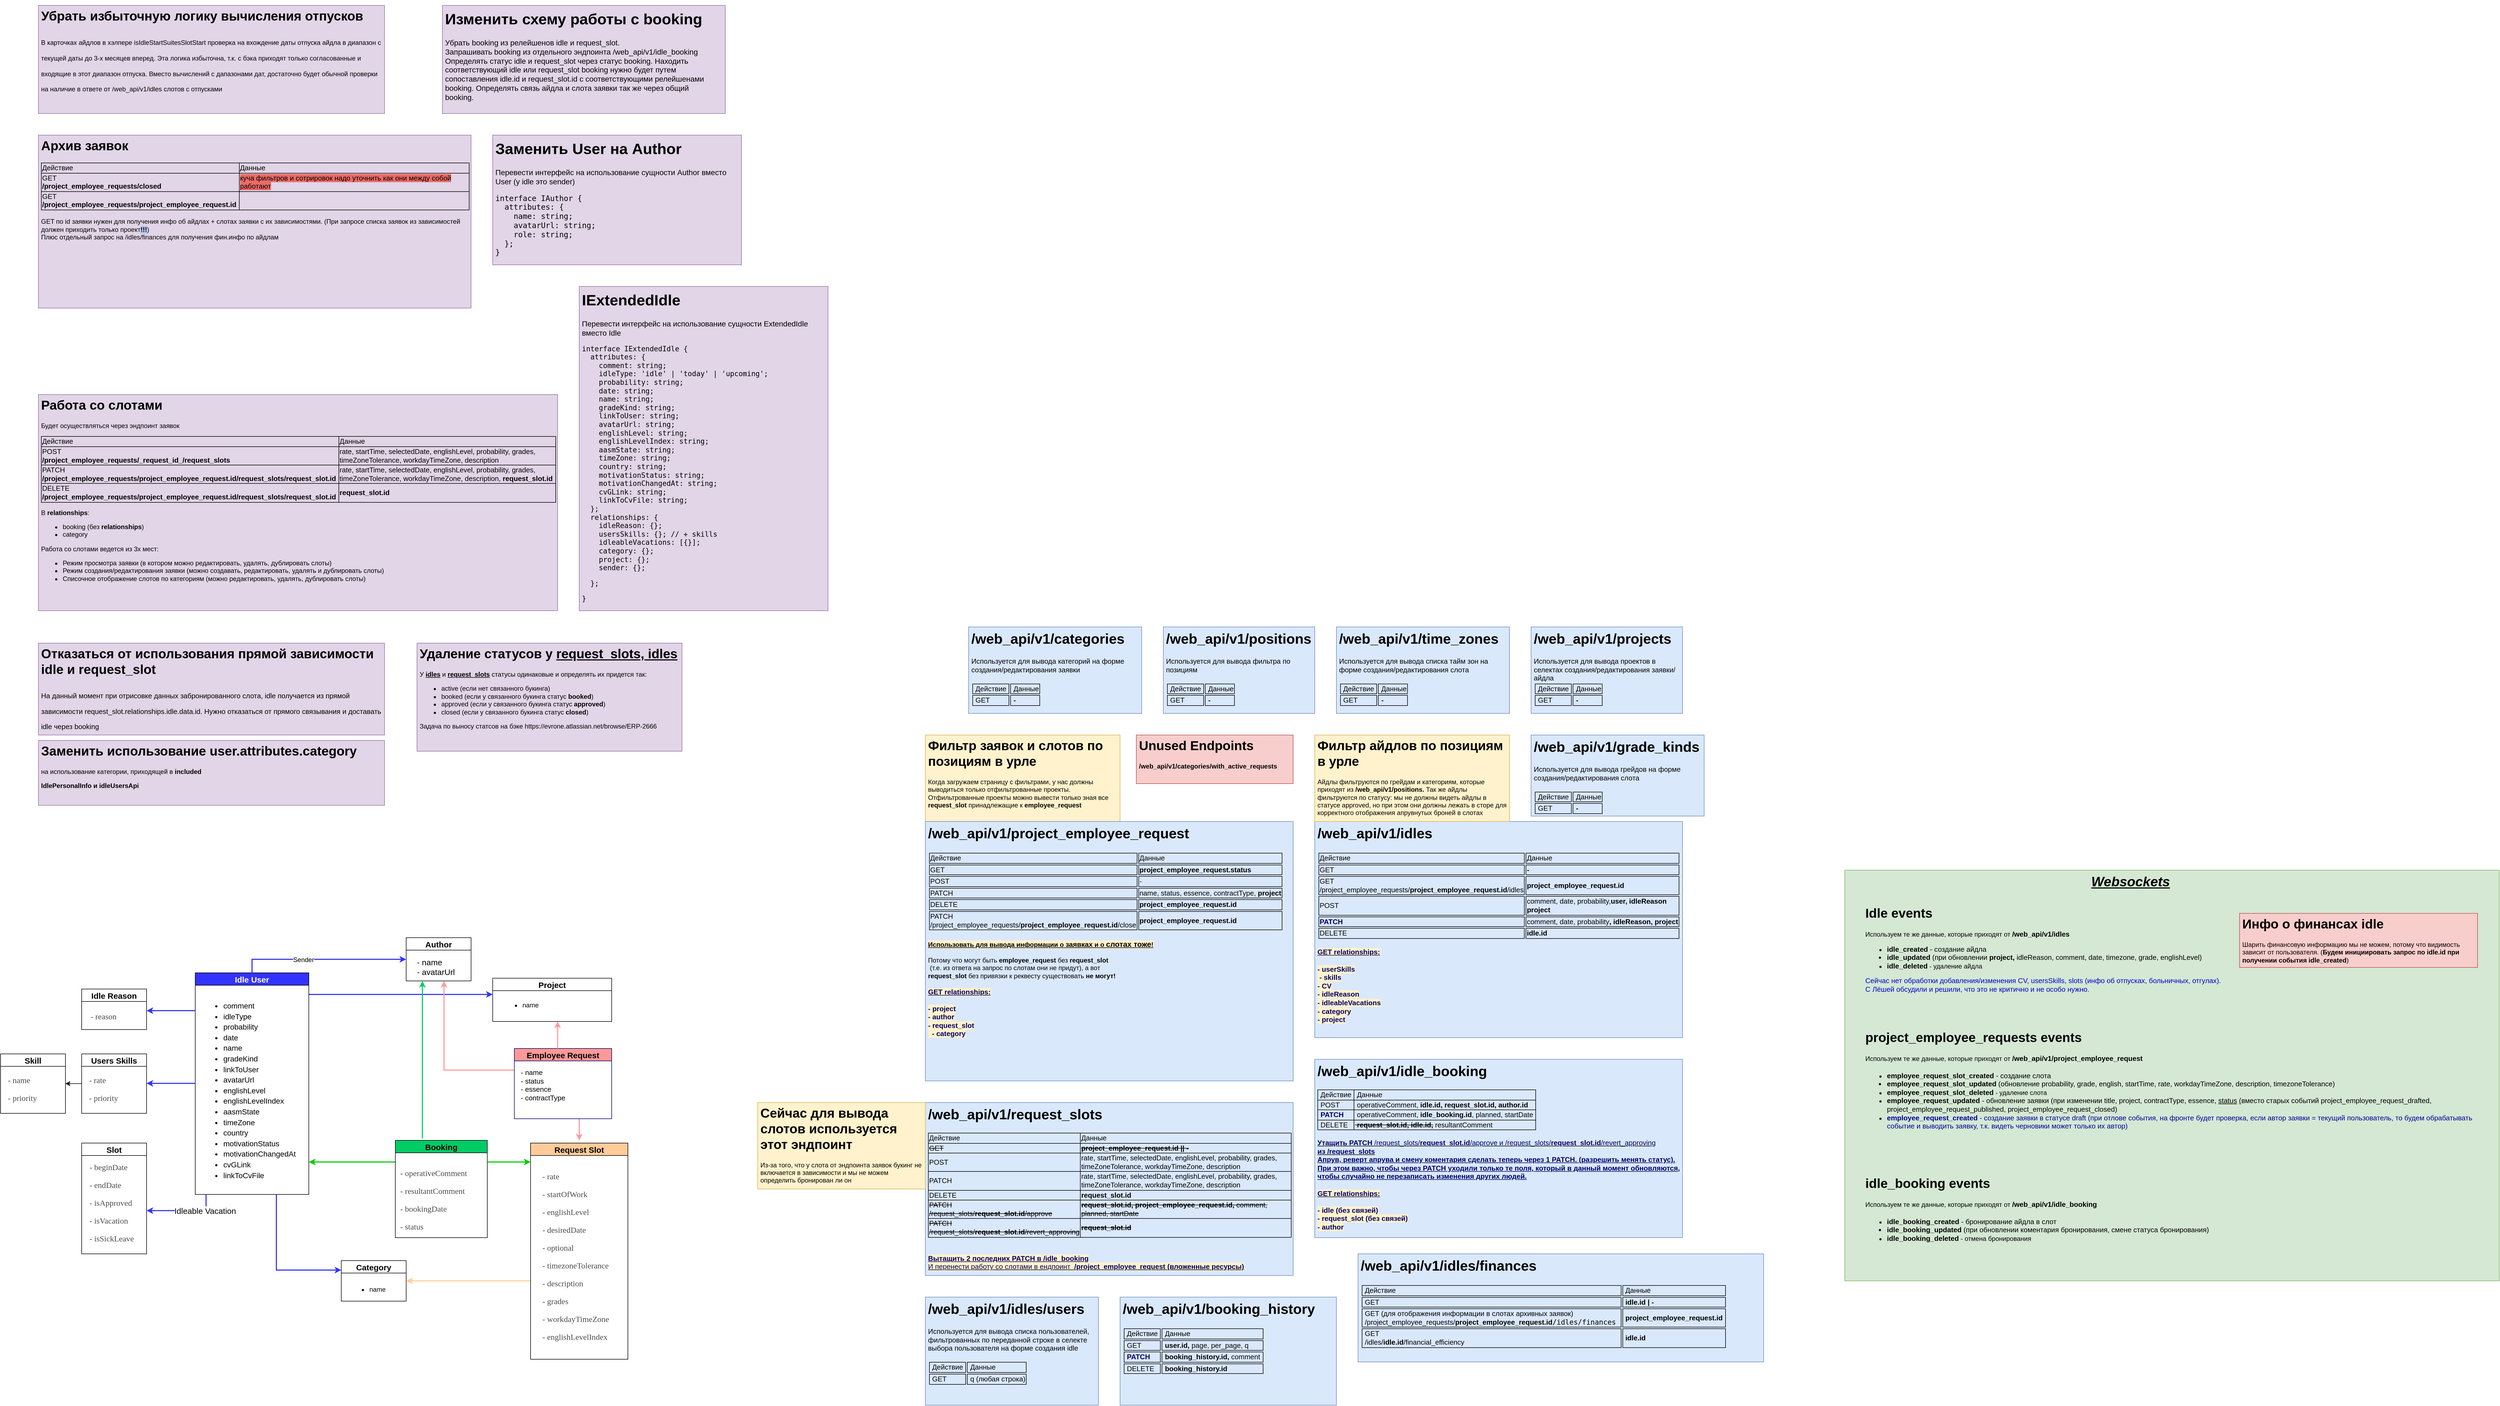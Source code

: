 <mxfile version="20.1.1" type="github">
  <diagram id="b5qmhu_wqELokIMZqW0I" name="Page-1">
    <mxGraphModel dx="1718" dy="2057" grid="1" gridSize="10" guides="1" tooltips="1" connect="1" arrows="1" fold="1" page="1" pageScale="1" pageWidth="827" pageHeight="1169" math="0" shadow="0">
      <root>
        <mxCell id="0" />
        <mxCell id="1" parent="0" />
        <mxCell id="pV0ACqQaasXmKPG5yBSi-1" value="&lt;h1&gt;Заменить использование user.attributes.category&lt;/h1&gt;&lt;p&gt;на использование категории, приходящей в &lt;b&gt;included&lt;/b&gt;&lt;/p&gt;&lt;p&gt;&lt;b&gt;IdlePersonalInfo и idleUsersApi&lt;/b&gt;&lt;/p&gt;" style="text;html=1;strokeColor=#9673a6;fillColor=#e1d5e7;spacing=5;spacingTop=-20;whiteSpace=wrap;overflow=hidden;rounded=0;labelBackgroundColor=none;fontSize=12;" parent="1" vertex="1">
          <mxGeometry x="80" y="1040" width="640" height="120" as="geometry" />
        </mxCell>
        <mxCell id="pV0ACqQaasXmKPG5yBSi-2" value="&lt;h1&gt;Удаление статусов у &lt;u&gt;request_slots, idles&lt;/u&gt;&lt;/h1&gt;&lt;p&gt;У&amp;nbsp;&lt;b style=&quot;text-decoration-line: underline;&quot;&gt;idles&lt;/b&gt; и &lt;b style=&quot;text-decoration-line: underline;&quot;&gt;request_slots&lt;/b&gt;&amp;nbsp;статусы одинаковые и определять их придется так:&lt;/p&gt;&lt;p&gt;&lt;/p&gt;&lt;ul&gt;&lt;li&gt;active (если нет связанного букинга)&lt;/li&gt;&lt;li&gt;booked&amp;nbsp;(если у связанного букинга статус &lt;b&gt;booked&lt;/b&gt;)&lt;/li&gt;&lt;li&gt;approved&amp;nbsp;(если у связанного букинга статус &lt;b&gt;approved&lt;/b&gt;)&lt;/li&gt;&lt;li&gt;closed&amp;nbsp;(если у связанного букинга статус&amp;nbsp;&lt;b&gt;closed&lt;/b&gt;)&lt;/li&gt;&lt;/ul&gt;Задача по выносу статсов на бэке&amp;nbsp;https://evrone.atlassian.net/browse/ERP-2666&lt;br&gt;&lt;p&gt;&lt;/p&gt;" style="text;html=1;strokeColor=#9673a6;fillColor=#e1d5e7;spacing=5;spacingTop=-20;whiteSpace=wrap;overflow=hidden;rounded=0;" parent="1" vertex="1">
          <mxGeometry x="780" y="860" width="490" height="200" as="geometry" />
        </mxCell>
        <mxCell id="pV0ACqQaasXmKPG5yBSi-3" value="&lt;h1&gt;&lt;span style=&quot;background-color: initial;&quot;&gt;Отказаться от использования прямой зависимости idle и request_slot&lt;/span&gt;&lt;/h1&gt;&lt;h1&gt;&lt;font style=&quot;font-size: 13px;&quot;&gt;&lt;span style=&quot;font-weight: normal;&quot;&gt;На&lt;/span&gt;&amp;nbsp;&lt;span style=&quot;font-weight: normal;&quot;&gt;данный момент при отрисовке данных забронированного слота, idle получается из прямой зависимости request_slot.relationships.idle.data.id. Нужно отказаться от прямого связывания и доставать idle через booking&lt;/span&gt;&lt;/font&gt;&lt;/h1&gt;" style="text;html=1;strokeColor=#9673a6;fillColor=#e1d5e7;spacing=5;spacingTop=-20;whiteSpace=wrap;overflow=hidden;rounded=0;labelBackgroundColor=none;fontSize=12;" parent="1" vertex="1">
          <mxGeometry x="80" y="860" width="640" height="170" as="geometry" />
        </mxCell>
        <mxCell id="pV0ACqQaasXmKPG5yBSi-4" value="" style="group;fillColor=#d5e8d4;strokeColor=#82b366;" parent="1" vertex="1" connectable="0">
          <mxGeometry x="3420" y="1280" width="1210" height="760" as="geometry" />
        </mxCell>
        <mxCell id="pV0ACqQaasXmKPG5yBSi-5" value="&lt;font style=&quot;font-size: 25px;&quot;&gt;&lt;i&gt;&lt;b&gt;&lt;u&gt;Websockets&lt;/u&gt;&lt;/b&gt;&lt;/i&gt;&lt;/font&gt;" style="text;html=1;align=center;verticalAlign=middle;resizable=0;points=[];autosize=1;strokeColor=none;fillColor=none;" parent="pV0ACqQaasXmKPG5yBSi-4" vertex="1">
          <mxGeometry x="447.538" y="10" width="160" height="20" as="geometry" />
        </mxCell>
        <mxCell id="pV0ACqQaasXmKPG5yBSi-6" value="&lt;h1&gt;Idle events&lt;/h1&gt;&lt;div&gt;Используем те же данные, которые приходят от&amp;nbsp;&lt;span style=&quot;font-size: 13px; background-color: initial;&quot;&gt;&lt;b&gt;/web_api/v1/idles&lt;/b&gt;&lt;/span&gt;&lt;/div&gt;&lt;div&gt;&lt;ul&gt;&lt;li&gt;&lt;span style=&quot;background-color: initial; font-size: 13px;&quot;&gt;&lt;font style=&quot;font-size: 13px;&quot;&gt;&lt;b&gt;idle_created&lt;/b&gt;&lt;/font&gt; - создание айдла&lt;/span&gt;&lt;/li&gt;&lt;li style=&quot;font-size: 13px;&quot;&gt;&lt;font style=&quot;font-size: 13px;&quot;&gt;&lt;b&gt;idle_updated&lt;/b&gt;&lt;/font&gt; (при обновлении &lt;b&gt;project, &lt;/b&gt;idleReason, comment, date, timezone, grade, englishLevel)&lt;/li&gt;&lt;li&gt;&lt;b&gt;&lt;font style=&quot;font-size: 13px;&quot;&gt;idle_deleted&lt;/font&gt;&lt;/b&gt; - удаление айдла&lt;/li&gt;&lt;/ul&gt;&lt;div&gt;&lt;span style=&quot;color: rgb(0, 0, 204); font-size: 13px;&quot;&gt;Сейчас нет обработки добавления/изменения CV, usersSkills, slots (инфо об отпусках, больничных, отгулах).&lt;/span&gt;&lt;br&gt;&lt;/div&gt;&lt;/div&gt;&lt;div&gt;&lt;font color=&quot;#0000cc&quot;&gt;&lt;span style=&quot;font-size: 13px;&quot;&gt;С Лёшей обсудили и решили, что это не критично и не особо нужно.&lt;/span&gt;&lt;/font&gt;&lt;/div&gt;" style="text;html=1;spacing=5;spacingTop=-20;whiteSpace=wrap;overflow=hidden;rounded=0;" parent="pV0ACqQaasXmKPG5yBSi-4" vertex="1">
          <mxGeometry x="33.151" y="60" width="1143.699" height="180" as="geometry" />
        </mxCell>
        <mxCell id="pV0ACqQaasXmKPG5yBSi-7" value="&lt;h1&gt;project_employee_requests events&lt;/h1&gt;&lt;h1&gt;&lt;div style=&quot;font-size: 12px; font-weight: 400;&quot;&gt;Используем те же данные, которые приходят от&amp;nbsp;&lt;span style=&quot;font-size: 13px; background-color: initial;&quot;&gt;&lt;b&gt;/web_api/v1/project_employee_request&lt;/b&gt;&lt;/span&gt;&lt;/div&gt;&lt;/h1&gt;&lt;div&gt;&lt;ul&gt;&lt;li&gt;&lt;span style=&quot;background-color: initial; font-size: 13px;&quot;&gt;&lt;font style=&quot;font-size: 13px;&quot;&gt;&lt;b&gt;employee_request_slot_created&lt;/b&gt;&lt;/font&gt; - создание слота&lt;/span&gt;&lt;/li&gt;&lt;li style=&quot;font-size: 13px;&quot;&gt;&lt;font style=&quot;font-size: 13px;&quot;&gt;&lt;b&gt;&lt;b&gt;employee_&lt;/b&gt;request_slot_updated&lt;/b&gt;&lt;/font&gt; (обновление probability, grade, english, startTime, rate, workdayTimeZone, description, timezoneTolerance)&lt;/li&gt;&lt;li&gt;&lt;b&gt;&lt;font style=&quot;font-size: 13px;&quot;&gt;&lt;b&gt;employee_&lt;/b&gt;request_slot_deleted&lt;/font&gt;&lt;/b&gt; - удаление слота&lt;/li&gt;&lt;li&gt;&lt;font style=&quot;font-size: 13px;&quot;&gt;&lt;b style=&quot;font-weight: bold;&quot;&gt;employee_&lt;/b&gt;&lt;b&gt;request_updated &lt;/b&gt;- обновление заявки (при изменении title, project, contractType, essence, &lt;u&gt;status&lt;/u&gt; &lt;u&gt;(&lt;/u&gt;вместо старых событий project_employee_request_drafted, project_employee_request_published, project_employee_request_closed)&lt;/font&gt;&lt;br&gt;&lt;/li&gt;&lt;li&gt;&lt;font style=&quot;font-size: 13px;&quot;&gt;&lt;font color=&quot;#000099&quot;&gt;&lt;b&gt;employee_&lt;/b&gt;&lt;b&gt;request_created &lt;/b&gt;- создание заявки в статусе draft (при отлове события, на фронте будет проверка, если автор заявки = текущий пользователь, то будем обрабатывать событие и выводить заявку, т.к. видеть черновики может только их автор)&lt;/font&gt;&lt;/font&gt;&amp;nbsp;&lt;/li&gt;&lt;/ul&gt;&lt;/div&gt;" style="text;html=1;spacing=5;spacingTop=-20;whiteSpace=wrap;overflow=hidden;rounded=0;" parent="pV0ACqQaasXmKPG5yBSi-4" vertex="1">
          <mxGeometry x="33.15" y="290" width="1143.7" height="210" as="geometry" />
        </mxCell>
        <mxCell id="pV0ACqQaasXmKPG5yBSi-8" value="&lt;h1&gt;idle_booking events&lt;/h1&gt;&lt;h1&gt;&lt;div style=&quot;font-size: 12px; font-weight: 400;&quot;&gt;Используем те же данные, которые приходят от&amp;nbsp;&lt;span style=&quot;font-size: 13px; background-color: initial;&quot;&gt;&lt;b&gt;/web_api/v1/idle_booking&lt;/b&gt;&lt;/span&gt;&lt;/div&gt;&lt;/h1&gt;&lt;div&gt;&lt;ul&gt;&lt;li&gt;&lt;span style=&quot;background-color: initial; font-size: 13px;&quot;&gt;&lt;font style=&quot;font-size: 13px;&quot;&gt;&lt;b&gt;idle_booking_created&lt;/b&gt;&lt;/font&gt; - бронирование айдла в слот&lt;/span&gt;&lt;/li&gt;&lt;li style=&quot;font-size: 13px;&quot;&gt;&lt;b&gt;idle_booking_updated&lt;/b&gt;&amp;nbsp;(при обновлении коментария бронирования, смене статуса бронирования)&lt;/li&gt;&lt;li&gt;&lt;b&gt;&lt;font style=&quot;font-size: 13px;&quot;&gt;&lt;b&gt;idle_booking&lt;/b&gt;_deleted&lt;/font&gt;&lt;/b&gt; - отмена бронирования&lt;br&gt;&lt;/li&gt;&lt;/ul&gt;&lt;/div&gt;" style="text;html=1;spacing=5;spacingTop=-20;whiteSpace=wrap;overflow=hidden;rounded=0;" parent="pV0ACqQaasXmKPG5yBSi-4" vertex="1">
          <mxGeometry x="33.151" y="560" width="1143.699" height="145" as="geometry" />
        </mxCell>
        <mxCell id="pV0ACqQaasXmKPG5yBSi-9" value="&lt;h1&gt;&lt;span style=&quot;background-color: initial;&quot;&gt;Инфо о финансах idle&amp;nbsp;&lt;/span&gt;&lt;/h1&gt;&lt;div&gt;Шарить финансовую информацию мы не можем, потому что видимость зависит от пользователя. (&lt;b&gt;Будем инициировать запрос по idle.id при получении события idle_created&lt;/b&gt;)&amp;nbsp;&lt;/div&gt;" style="text;html=1;strokeColor=#b85450;fillColor=#f8cecc;spacing=5;spacingTop=-20;whiteSpace=wrap;overflow=hidden;rounded=0;" parent="pV0ACqQaasXmKPG5yBSi-4" vertex="1">
          <mxGeometry x="730" y="80" width="440" height="100" as="geometry" />
        </mxCell>
        <mxCell id="pV0ACqQaasXmKPG5yBSi-10" value="" style="group" parent="1" vertex="1" connectable="0">
          <mxGeometry x="1720" y="830" width="1550" height="1440" as="geometry" />
        </mxCell>
        <mxCell id="pV0ACqQaasXmKPG5yBSi-11" value="&lt;h1&gt;Unused Endpoints&lt;/h1&gt;&lt;div&gt;&lt;b&gt;/web_api/v1/categories/with_active_requests&lt;/b&gt;&lt;/div&gt;" style="text;html=1;strokeColor=#b85450;fillColor=#f8cecc;spacing=5;spacingTop=-20;whiteSpace=wrap;overflow=hidden;rounded=0;" parent="pV0ACqQaasXmKPG5yBSi-10" vertex="1">
          <mxGeometry x="390" y="200" width="290" height="90" as="geometry" />
        </mxCell>
        <mxCell id="pV0ACqQaasXmKPG5yBSi-12" value="&lt;h1&gt;Фильтр заявок и слотов по позициям в урле&lt;/h1&gt;&lt;p&gt;Когда загружаем страницу с фильтрами, у нас должны выводиться только отфильтрованные проекты. Отфильтрованные проекты можно вывести только зная все &lt;b&gt;request_slot&lt;/b&gt;&amp;nbsp;принадлежащие к &lt;b&gt;employee_request&lt;/b&gt;&amp;nbsp;&lt;/p&gt;" style="text;html=1;strokeColor=#d6b656;fillColor=#fff2cc;spacing=5;spacingTop=-20;whiteSpace=wrap;overflow=hidden;rounded=0;" parent="pV0ACqQaasXmKPG5yBSi-10" vertex="1">
          <mxGeometry y="200" width="360" height="160" as="geometry" />
        </mxCell>
        <mxCell id="pV0ACqQaasXmKPG5yBSi-13" value="&lt;h1&gt;/web_api/v1/project_employee_request&lt;/h1&gt;&lt;p&gt;&lt;/p&gt;&lt;table&gt;&lt;tbody&gt;&lt;tr&gt;&lt;td style=&quot;border: 1px solid rgb(0, 0, 0); border-collapse: collapse;&quot; border=&quot;1&quot;&gt;Действие&lt;/td&gt;&lt;td style=&quot;border: 1px solid rgb(0, 0, 0); border-collapse: collapse;&quot; border=&quot;1&quot;&gt;Данные&lt;/td&gt;&lt;/tr&gt;&lt;tr&gt;&lt;td style=&quot;border: 1px solid rgb(0, 0, 0); border-collapse: collapse;&quot; border=&quot;1&quot;&gt;GET&lt;/td&gt;&lt;td style=&quot;border: 1px solid rgb(0, 0, 0); border-collapse: collapse;&quot; border=&quot;1&quot;&gt;&lt;b&gt;project_employee_request.status&lt;/b&gt;&lt;/td&gt;&lt;/tr&gt;&lt;tr&gt;&lt;td style=&quot;border: 1px solid rgb(0, 0, 0); border-collapse: collapse;&quot; border=&quot;1&quot;&gt;POST&lt;/td&gt;&lt;td style=&quot;border: 1px solid rgb(0, 0, 0); border-collapse: collapse;&quot; border=&quot;1&quot;&gt;-&lt;/td&gt;&lt;/tr&gt;&lt;tr&gt;&lt;td style=&quot;border: 1px solid rgb(0, 0, 0); border-collapse: collapse;&quot; border=&quot;1&quot;&gt;PATCH&lt;/td&gt;&lt;td style=&quot;border: 1px solid rgb(0, 0, 0); border-collapse: collapse;&quot; border=&quot;1&quot;&gt;name, status, essence, contractType, &lt;b&gt;project&lt;/b&gt;&lt;/td&gt;&lt;/tr&gt;&lt;tr&gt;&lt;td style=&quot;border: 1px solid rgb(0, 0, 0); border-collapse: collapse;&quot; border=&quot;1&quot;&gt;DELETE&lt;/td&gt;&lt;td style=&quot;border: 1px solid rgb(0, 0, 0); border-collapse: collapse;&quot; border=&quot;1&quot;&gt;&lt;b&gt;project_employee_request.id&lt;/b&gt;&lt;br&gt;&lt;/td&gt;&lt;/tr&gt;&lt;tr&gt;&lt;td style=&quot;border: 1px solid rgb(0, 0, 0); border-collapse: collapse;&quot; border=&quot;1&quot;&gt;PATCH&lt;br&gt;/project_employee_requests/&lt;b style=&quot;&quot;&gt;project_employee_request.id&lt;/b&gt;/close&lt;/td&gt;&lt;td style=&quot;border: 1px solid rgb(0, 0, 0); border-collapse: collapse;&quot; border=&quot;1&quot;&gt;&lt;b&gt;project_employee_request.id&lt;/b&gt;&lt;br&gt;&lt;/td&gt;&lt;/tr&gt;&lt;/tbody&gt;&lt;/table&gt;&lt;br&gt;&lt;u style=&quot;background-color: initial;&quot;&gt;&lt;b style=&quot;background-color: rgb(255, 242, 204);&quot;&gt;&lt;span style=&quot;font-size: 12px;&quot;&gt;Использовать для вывода информации о &lt;/span&gt;заявках&lt;span style=&quot;font-size: 12px;&quot;&gt; и о &lt;/span&gt;&lt;font style=&quot;font-size: 14px;&quot;&gt;слотах тоже&lt;/font&gt;&lt;span style=&quot;font-size: 12px;&quot;&gt;!&lt;/span&gt;&lt;/b&gt;&lt;/u&gt;&lt;br&gt;&lt;b style=&quot;color: rgb(0, 0, 102);&quot;&gt;&lt;div style=&quot;font-size: 12px;&quot;&gt;&lt;u style=&quot;color: rgb(0, 0, 0); font-weight: 400; text-align: center;&quot;&gt;&lt;b&gt;&lt;br&gt;&lt;/b&gt;&lt;/u&gt;&lt;span style=&quot;color: rgb(0, 0, 0); font-weight: 400; text-align: center;&quot;&gt;Потому что могут быть&amp;nbsp;&lt;/span&gt;&lt;b style=&quot;color: rgb(0, 0, 0); text-align: center;&quot;&gt;employee_request&lt;/b&gt;&lt;span style=&quot;color: rgb(0, 0, 0); font-weight: 400; text-align: center;&quot;&gt;&amp;nbsp;без&amp;nbsp;&lt;/span&gt;&lt;b style=&quot;color: rgb(0, 0, 0); text-align: center;&quot;&gt;request_slot&lt;/b&gt;&lt;br style=&quot;color: rgb(0, 0, 0); font-weight: 400; text-align: center;&quot;&gt;&lt;span style=&quot;color: rgb(0, 0, 0); font-weight: 400; text-align: center;&quot;&gt;&amp;nbsp;(т.е. из ответа на запрос по слотам они не придут), а вот&lt;/span&gt;&lt;/div&gt;&lt;div style=&quot;font-size: 12px;&quot;&gt;&lt;b style=&quot;color: rgb(0, 0, 0); text-align: center;&quot;&gt;request_slot&lt;/b&gt;&lt;span style=&quot;color: rgb(0, 0, 0); font-weight: 400; text-align: center;&quot;&gt;&amp;nbsp;без привязки к реквесту существовать&amp;nbsp;&lt;/span&gt;&lt;b style=&quot;color: rgb(0, 0, 0); text-align: center;&quot;&gt;не могут!&amp;nbsp;&lt;/b&gt;&lt;b&gt;&lt;br&gt;&lt;/b&gt;&lt;/div&gt;&lt;div style=&quot;font-size: 12px;&quot;&gt;&lt;b style=&quot;color: rgb(0, 0, 0); text-align: center;&quot;&gt;&lt;br&gt;&lt;/b&gt;&lt;/div&gt;&lt;div style=&quot;font-size: 12px;&quot;&gt;&lt;font style=&quot;font-size: 13px; font-weight: 400;&quot; color=&quot;#000066&quot;&gt;&lt;u&gt;&lt;b style=&quot;background-color: rgb(255, 242, 204);&quot;&gt;GET&lt;/b&gt;&lt;/u&gt;&lt;/font&gt;&lt;span style=&quot;color: rgb(0, 0, 0); font-size: 13px; font-weight: 400; background-color: rgb(255, 242, 204);&quot;&gt;&lt;u&gt;&amp;nbsp;&lt;/u&gt;&lt;font color=&quot;#000066&quot;&gt;&lt;b&gt;&lt;u&gt;relationships:&lt;br&gt;&lt;/u&gt;&lt;br&gt;- project&lt;br&gt;&lt;span style=&quot;&quot;&gt;  &lt;/span&gt;- author&lt;br&gt;- request_slot&lt;br&gt;&lt;span style=&quot;white-space: pre;&quot;&gt; &lt;span style=&quot;white-space: pre;&quot;&gt;	&lt;/span&gt;&lt;/span&gt;- category&lt;/b&gt;&lt;/font&gt;&lt;/span&gt;&lt;b style=&quot;color: rgb(0, 0, 0); text-align: center;&quot;&gt;&lt;br&gt;&lt;/b&gt;&lt;/div&gt;&lt;div style=&quot;font-size: 12px;&quot;&gt;&lt;b style=&quot;color: rgb(0, 0, 0); text-align: center;&quot;&gt;&lt;br&gt;&lt;/b&gt;&lt;/div&gt;&lt;div style=&quot;font-size: 12px;&quot;&gt;&lt;b style=&quot;color: rgb(0, 0, 0); text-align: center;&quot;&gt;&lt;br&gt;&lt;/b&gt;&lt;/div&gt;&lt;/b&gt;&lt;span style=&quot;background-color: rgb(255, 242, 204);&quot;&gt;&lt;font color=&quot;#000066&quot;&gt;&lt;b&gt;&lt;u&gt;&lt;table&gt;&lt;tbody&gt;&lt;/tbody&gt;&lt;/table&gt;&lt;br&gt;&lt;/u&gt;&lt;br&gt;&lt;br&gt;&lt;/b&gt;&lt;/font&gt;&lt;/span&gt;&lt;blockquote style=&quot;margin: 0 0 0 40px; border: none; padding: 0px;&quot;&gt;&lt;blockquote style=&quot;margin: 0 0 0 40px; border: none; padding: 0px;&quot;&gt;&lt;font color=&quot;#000066&quot;&gt;&lt;span style=&quot;font-size: 12px;&quot;&gt;&lt;b&gt;&lt;div style=&quot;text-align: left;&quot;&gt;&lt;u style=&quot;background-color: initial; color: rgb(0, 0, 0); font-weight: 400; text-align: center;&quot;&gt;&lt;b&gt;&lt;span style=&quot;background-color: rgb(255, 229, 153);&quot;&gt;&lt;br&gt;&lt;/span&gt;&lt;/b&gt;&lt;/u&gt;&lt;/div&gt;&lt;div style=&quot;&quot;&gt;&lt;br&gt;&lt;/div&gt;&lt;div style=&quot;text-align: left;&quot;&gt;&lt;b&gt;&lt;br&gt;&lt;/b&gt;&lt;/div&gt;&lt;/b&gt;&lt;/span&gt;&lt;/font&gt;&lt;/blockquote&gt;&lt;/blockquote&gt;&lt;br&gt;&lt;p&gt;&lt;/p&gt;" style="text;html=1;strokeColor=#6c8ebf;fillColor=#dae8fc;spacing=5;spacingTop=-20;whiteSpace=wrap;overflow=hidden;rounded=0;fontSize=13;" parent="pV0ACqQaasXmKPG5yBSi-10" vertex="1">
          <mxGeometry y="360" width="680" height="480" as="geometry" />
        </mxCell>
        <mxCell id="pV0ACqQaasXmKPG5yBSi-14" value="&lt;h1&gt;/web_api/v1/idles&lt;/h1&gt;&lt;p&gt;&lt;/p&gt;&lt;table&gt;&lt;tbody&gt;&lt;tr&gt;&lt;td style=&quot;border: 1px solid rgb(0, 0, 0); border-collapse: collapse;&quot; border=&quot;1&quot;&gt;Действие&lt;/td&gt;&lt;td style=&quot;border: 1px solid rgb(0, 0, 0); border-collapse: collapse;&quot; border=&quot;1&quot;&gt;Данные&lt;/td&gt;&lt;/tr&gt;&lt;tr&gt;&lt;td style=&quot;border: 1px solid rgb(0, 0, 0); border-collapse: collapse;&quot; border=&quot;1&quot;&gt;GET&lt;/td&gt;&lt;td style=&quot;border: 1px solid rgb(0, 0, 0); border-collapse: collapse;&quot; border=&quot;1&quot;&gt;&lt;b&gt;-&lt;/b&gt;&lt;/td&gt;&lt;/tr&gt;&lt;tr&gt;&lt;td style=&quot;border: 1px solid rgb(0, 0, 0); border-collapse: collapse;&quot; border=&quot;1&quot;&gt;GET&lt;br&gt;/project_employee_requests/&lt;b&gt;project_employee_request.id&lt;/b&gt;/idles&lt;br&gt;&lt;/td&gt;&lt;td style=&quot;border: 1px solid rgb(0, 0, 0); border-collapse: collapse;&quot; border=&quot;1&quot;&gt;&lt;b&gt;project_employee_request.id&lt;/b&gt;&lt;br&gt;&lt;/td&gt;&lt;/tr&gt;&lt;tr&gt;&lt;td style=&quot;border: 1px solid rgb(0, 0, 0); border-collapse: collapse;&quot; border=&quot;1&quot;&gt;POST&lt;/td&gt;&lt;td style=&quot;border: 1px solid rgb(0, 0, 0); border-collapse: collapse;&quot; border=&quot;1&quot;&gt;comment, date, probability,&lt;b&gt;user, idleReason&lt;br&gt;&lt;/b&gt;&lt;b&gt;project&lt;/b&gt;&lt;b&gt;&lt;br&gt;&lt;/b&gt;&lt;/td&gt;&lt;/tr&gt;&lt;tr&gt;&lt;td style=&quot;border: 1px solid rgb(0, 0, 0); border-collapse: collapse;&quot; border=&quot;1&quot;&gt;&lt;b&gt;&lt;font color=&quot;#000066&quot;&gt;PATCH&lt;/font&gt;&lt;/b&gt;&lt;/td&gt;&lt;td style=&quot;border: 1px solid rgb(0, 0, 0); border-collapse: collapse;&quot; border=&quot;1&quot;&gt;comment, date, probability&lt;b&gt;, idleReason,&amp;nbsp;&lt;/b&gt;&lt;b&gt;project&lt;/b&gt;&lt;br&gt;&lt;/td&gt;&lt;/tr&gt;&lt;tr&gt;&lt;td style=&quot;border: 1px solid rgb(0, 0, 0); border-collapse: collapse;&quot; border=&quot;1&quot;&gt;DELETE&lt;br&gt;&lt;/td&gt;&lt;td style=&quot;border: 1px solid rgb(0, 0, 0); border-collapse: collapse;&quot; border=&quot;1&quot;&gt;&lt;b&gt;idle.id&lt;/b&gt;&lt;br&gt;&lt;/td&gt;&lt;/tr&gt;&lt;/tbody&gt;&lt;/table&gt;&lt;font color=&quot;#000066&quot;&gt;&lt;b&gt;&lt;u&gt;&lt;br&gt;&lt;/u&gt;&lt;/b&gt;&lt;u&gt;&lt;b style=&quot;background-color: rgb(255, 242, 204);&quot;&gt;GET&lt;/b&gt;&lt;/u&gt;&lt;/font&gt;&lt;span style=&quot;background-color: rgb(255, 242, 204);&quot;&gt;&lt;u&gt;&amp;nbsp;&lt;/u&gt;&lt;font color=&quot;#000066&quot;&gt;&lt;b&gt;&lt;u&gt;relationships:&lt;br&gt;&lt;/u&gt;&lt;br&gt;- userSkills&lt;br&gt;&lt;span style=&quot;&quot;&gt; &lt;span style=&quot;&quot;&gt; &lt;/span&gt;&lt;/span&gt;&lt;span style=&quot;white-space: pre;&quot;&gt;	&lt;/span&gt;- skills&lt;br&gt;- CV&lt;br&gt;&lt;/b&gt;&lt;/font&gt;&lt;/span&gt;&lt;b style=&quot;color: rgb(0, 0, 102); background-color: rgb(255, 242, 204);&quot;&gt;- idleReason&lt;/b&gt;&lt;span style=&quot;background-color: rgb(255, 242, 204);&quot;&gt;&lt;font color=&quot;#000066&quot;&gt;&lt;b&gt;&lt;br&gt;- idleableVacations&lt;br&gt;- category&lt;br&gt;&lt;/b&gt;&lt;/font&gt;&lt;/span&gt;&lt;b style=&quot;color: rgb(0, 0, 102); background-color: rgb(255, 242, 204);&quot;&gt;- project&lt;/b&gt;&lt;span style=&quot;background-color: rgb(255, 242, 204);&quot;&gt;&lt;font color=&quot;#000066&quot;&gt;&lt;b&gt;&lt;br&gt;&lt;/b&gt;&lt;/font&gt;&lt;/span&gt;&lt;blockquote style=&quot;margin: 0px 0px 0px 40px; border: none; padding: 0px;&quot;&gt;&lt;font color=&quot;#000066&quot;&gt;&lt;span style=&quot;font-size: 12px; text-align: center;&quot;&gt;&lt;div style=&quot;text-align: left;&quot;&gt;&lt;br&gt;&lt;/div&gt;&lt;/span&gt;&lt;/font&gt;&lt;/blockquote&gt;&lt;p&gt;&lt;/p&gt;" style="text;html=1;strokeColor=#6c8ebf;fillColor=#dae8fc;spacing=5;spacingTop=-20;whiteSpace=wrap;overflow=hidden;rounded=0;fontSize=13;" parent="pV0ACqQaasXmKPG5yBSi-10" vertex="1">
          <mxGeometry x="720" y="360" width="680" height="400" as="geometry" />
        </mxCell>
        <mxCell id="pV0ACqQaasXmKPG5yBSi-15" value="&lt;h1&gt;/web_api/v1/booking_history&lt;/h1&gt;&lt;p&gt;&lt;/p&gt;&lt;table&gt;&lt;tbody&gt;&lt;tr&gt;&lt;td style=&quot;border: 1px solid rgb(0, 0, 0); border-collapse: collapse;&quot; border=&quot;1&quot;&gt;&amp;nbsp;Действие&amp;nbsp;&lt;/td&gt;&lt;td style=&quot;border: 1px solid rgb(0, 0, 0); border-collapse: collapse;&quot; border=&quot;1&quot;&gt;&amp;nbsp;Данные&lt;/td&gt;&lt;/tr&gt;&lt;tr&gt;&lt;td style=&quot;border: 1px solid rgb(0, 0, 0); border-collapse: collapse;&quot; border=&quot;1&quot;&gt;&amp;nbsp;GET&lt;/td&gt;&lt;td style=&quot;border: 1px solid rgb(0, 0, 0); border-collapse: collapse;&quot; border=&quot;1&quot;&gt;&lt;b&gt;&amp;nbsp;user.id,&lt;/b&gt; page, per_page, q&lt;/td&gt;&lt;/tr&gt;&lt;tr&gt;&lt;td style=&quot;border: 1px solid rgb(0, 0, 0); border-collapse: collapse;&quot; border=&quot;1&quot;&gt;&lt;b&gt;&lt;font color=&quot;#000066&quot;&gt;&amp;nbsp;PATCH&lt;/font&gt;&lt;/b&gt;&lt;br&gt;&lt;/td&gt;&lt;td style=&quot;border: 1px solid rgb(0, 0, 0); border-collapse: collapse;&quot; border=&quot;1&quot;&gt;&lt;b&gt;&amp;nbsp;booking_history.id,&amp;nbsp;&lt;/b&gt;comment&amp;nbsp;&lt;/td&gt;&lt;/tr&gt;&lt;tr&gt;&lt;td style=&quot;border: 1px solid rgb(0, 0, 0); border-collapse: collapse;&quot; border=&quot;1&quot;&gt;&amp;nbsp;DELETE&lt;/td&gt;&lt;td style=&quot;border: 1px solid rgb(0, 0, 0); border-collapse: collapse;&quot; border=&quot;1&quot;&gt;&lt;b&gt;&amp;nbsp;booking_history.id&lt;br&gt;&lt;/b&gt;&lt;/td&gt;&lt;/tr&gt;&lt;/tbody&gt;&lt;/table&gt;&lt;br&gt;&lt;br&gt;&lt;p&gt;&lt;/p&gt;" style="text;html=1;strokeColor=#6c8ebf;fillColor=#dae8fc;spacing=5;spacingTop=-20;whiteSpace=wrap;overflow=hidden;rounded=0;fontSize=13;" parent="pV0ACqQaasXmKPG5yBSi-10" vertex="1">
          <mxGeometry x="360" y="1240" width="400" height="200" as="geometry" />
        </mxCell>
        <mxCell id="pV0ACqQaasXmKPG5yBSi-16" value="&lt;h1&gt;/web_api/v1/request_slots&lt;/h1&gt;&lt;p&gt;&lt;/p&gt;&lt;table style=&quot;border: 1px solid rgb(0, 0, 0); border-collapse: collapse;&quot; border=&quot;1&quot;&gt;&lt;tbody&gt;&lt;tr&gt;&lt;td style=&quot;border-collapse: collapse;&quot; border=&quot;1&quot;&gt;Действие&lt;/td&gt;&lt;td style=&quot;border-collapse: collapse;&quot; border=&quot;1&quot;&gt;Данные&lt;/td&gt;&lt;/tr&gt;&lt;tr&gt;&lt;td style=&quot;border-collapse: collapse;&quot; border=&quot;1&quot;&gt;&lt;strike&gt;GET&lt;/strike&gt;&lt;/td&gt;&lt;td style=&quot;border-collapse: collapse;&quot; border=&quot;1&quot;&gt;&lt;b&gt;&lt;strike&gt;project_employee_request.id || -&lt;/strike&gt;&lt;/b&gt;&lt;/td&gt;&lt;/tr&gt;&lt;tr&gt;&lt;td style=&quot;border-collapse: collapse;&quot; border=&quot;1&quot;&gt;POST&lt;/td&gt;&lt;td style=&quot;border-collapse: collapse;&quot; border=&quot;1&quot;&gt;rate, startTime, selectedDate, englishLevel, probability, grades, timeZoneTolerance, workdayTimeZone, description&lt;/td&gt;&lt;/tr&gt;&lt;tr&gt;&lt;td style=&quot;border-collapse: collapse;&quot; border=&quot;1&quot;&gt;PATCH&lt;/td&gt;&lt;td style=&quot;border-collapse: collapse;&quot; border=&quot;1&quot;&gt;rate, startTime, selectedDate, englishLevel, probability, grades, timeZoneTolerance, workdayTimeZone, description&lt;br&gt;&lt;/td&gt;&lt;/tr&gt;&lt;tr&gt;&lt;td style=&quot;border-collapse: collapse;&quot; border=&quot;1&quot;&gt;DELETE&lt;/td&gt;&lt;td style=&quot;border-collapse: collapse;&quot; border=&quot;1&quot;&gt;&lt;b&gt;request_slot.id&lt;/b&gt;&lt;br&gt;&lt;/td&gt;&lt;/tr&gt;&lt;tr&gt;&lt;td style=&quot;border-collapse: collapse;&quot; border=&quot;1&quot;&gt;&lt;strike&gt;PATCH&lt;br&gt;/request_slots/&lt;b&gt;request_slot.id&lt;/b&gt;/approve&lt;/strike&gt;&lt;/td&gt;&lt;td style=&quot;border-collapse: collapse;&quot; border=&quot;1&quot;&gt;&lt;strike&gt;&lt;b&gt;request_slot.id,&amp;nbsp;&lt;/b&gt;&lt;b&gt;project_employee_request.id, &lt;/b&gt;comment, planned, startDate&lt;br&gt;&lt;/strike&gt;&lt;/td&gt;&lt;/tr&gt;&lt;tr&gt;&lt;td&gt;&lt;strike&gt;PATCH&lt;br&gt;/request_slots/&lt;b&gt;request_slot.id&lt;/b&gt;/revert_approving&lt;br&gt;&lt;/strike&gt;&lt;/td&gt;&lt;td&gt;&lt;b&gt;&lt;strike&gt;request_slot.id&lt;/strike&gt;&lt;/b&gt;&lt;br&gt;&lt;/td&gt;&lt;/tr&gt;&lt;/tbody&gt;&lt;/table&gt;&lt;table&gt;&lt;tbody&gt;&lt;/tbody&gt;&lt;/table&gt;&lt;font color=&quot;#000066&quot;&gt;&lt;b&gt;&lt;u&gt;&lt;br&gt;&lt;br&gt;&lt;span style=&quot;background-color: rgb(255, 242, 204);&quot;&gt;Вытащить 2 последних PATCH в /idle_booking&lt;br&gt;&lt;/span&gt;&lt;/u&gt;&lt;/b&gt;&lt;/font&gt;&lt;u&gt;&lt;font style=&quot;background-color: rgb(255, 242, 204);&quot; color=&quot;#000066&quot;&gt;И перенести работу со слотами в ендпоинт&amp;nbsp; &lt;b&gt;/project_employee_request (вложенные ресурсы)&lt;/b&gt;&lt;/font&gt;&lt;/u&gt;&lt;br&gt;&lt;p&gt;&lt;/p&gt;" style="text;html=1;strokeColor=#6c8ebf;fillColor=#dae8fc;spacing=5;spacingTop=-20;whiteSpace=wrap;overflow=hidden;rounded=0;fontSize=13;" parent="pV0ACqQaasXmKPG5yBSi-10" vertex="1">
          <mxGeometry y="880" width="680" height="320" as="geometry" />
        </mxCell>
        <mxCell id="pV0ACqQaasXmKPG5yBSi-17" value="&lt;h1&gt;/web_api/v1/idle_booking&lt;/h1&gt;&lt;p&gt;&lt;/p&gt;&lt;table style=&quot;border: 1px solid rgb(0, 0, 0); border-collapse: collapse;&quot; border=&quot;1&quot;&gt;&lt;tbody&gt;&lt;tr&gt;&lt;td style=&quot;border-collapse: collapse;&quot; border=&quot;1&quot;&gt;&amp;nbsp;Действие&amp;nbsp;&lt;/td&gt;&lt;td style=&quot;border-collapse: collapse;&quot; border=&quot;1&quot;&gt;&amp;nbsp;Данные&lt;/td&gt;&lt;/tr&gt;&lt;tr&gt;&lt;td style=&quot;border-collapse: collapse;&quot; border=&quot;1&quot;&gt;&amp;nbsp;POST&amp;nbsp;&lt;/td&gt;&lt;td style=&quot;border-collapse: collapse;&quot; border=&quot;1&quot;&gt;&amp;nbsp;operativeComment,&lt;b&gt; idle.id, request_slot.id, author.id&amp;nbsp;&lt;/b&gt;&lt;/td&gt;&lt;/tr&gt;&lt;tr&gt;&lt;td style=&quot;border-collapse: collapse;&quot; border=&quot;1&quot;&gt;&lt;b&gt;&lt;font color=&quot;#000066&quot;&gt;&amp;nbsp;PATCH&lt;/font&gt;&lt;/b&gt;&amp;nbsp;&amp;nbsp;&lt;/td&gt;&lt;td style=&quot;border-collapse: collapse;&quot; border=&quot;1&quot;&gt;&amp;nbsp;operativeComment, &lt;b&gt;idle_booking.id&lt;/b&gt;, planned, startDate&amp;nbsp;&lt;br&gt;&lt;/td&gt;&lt;/tr&gt;&lt;tr&gt;&lt;td style=&quot;border-collapse: collapse;&quot; border=&quot;1&quot;&gt;&amp;nbsp;DELETE&amp;nbsp;&lt;/td&gt;&lt;td style=&quot;border-collapse: collapse;&quot; border=&quot;1&quot;&gt;&lt;b&gt;&lt;strike&gt;&amp;nbsp;request_slot.id,&amp;nbsp;&lt;/strike&gt;&lt;/b&gt;&lt;b&gt;&lt;strike&gt;idle.id,&lt;/strike&gt; &lt;/b&gt;resultantComment&amp;nbsp;&lt;br&gt;&lt;/td&gt;&lt;/tr&gt;&lt;/tbody&gt;&lt;/table&gt;&lt;table&gt;&lt;tbody&gt;&lt;/tbody&gt;&lt;/table&gt;&lt;font color=&quot;#000066&quot;&gt;&lt;b&gt;&lt;u&gt;&lt;br&gt;&lt;/u&gt;&lt;/b&gt;&lt;/font&gt;&lt;u&gt;&lt;b style=&quot;color: rgb(0, 0, 102);&quot;&gt;Утащить PATCH&amp;nbsp;&lt;/b&gt;&lt;font color=&quot;#000066&quot;&gt;/request_slots/&lt;b style=&quot;&quot;&gt;request_slot.id&lt;/b&gt;/approve и&amp;nbsp;/request_slots/&lt;b style=&quot;&quot;&gt;request_slot.id&lt;/b&gt;/revert_approving&lt;/font&gt;&lt;b style=&quot;color: rgb(0, 0, 102);&quot;&gt;&lt;br&gt;из /request_slots&lt;/b&gt;&lt;/u&gt;&lt;b style=&quot;color: rgb(0, 0, 102);&quot;&gt;&lt;u&gt;&lt;br&gt;Апрув, реверт апрува и смену коментария сделать теперь через 1 PATCH. (разрешить менять статус).&lt;br&gt;При этом важно, чтобы через PATCH уходили только те поля, который в данный момент обновляются, чтобы случайно не перезаписать изменения других людей.&lt;br&gt;&lt;br&gt;&lt;/u&gt;&lt;/b&gt;&lt;font color=&quot;#000066&quot;&gt;&lt;u&gt;&lt;b style=&quot;background-color: rgb(255, 242, 204);&quot;&gt;GET&lt;/b&gt;&lt;/u&gt;&lt;/font&gt;&lt;span style=&quot;background-color: rgb(255, 242, 204);&quot;&gt;&lt;u&gt;&amp;nbsp;&lt;/u&gt;&lt;font color=&quot;#000066&quot;&gt;&lt;b&gt;&lt;u&gt;relationships:&lt;br&gt;&lt;/u&gt;&lt;br&gt;- idle (без связей)&lt;br&gt;&lt;span style=&quot;&quot;&gt; &lt;/span&gt;- request_slot (без связей)&lt;/b&gt;&lt;/font&gt;&lt;/span&gt;&lt;span style=&quot;background-color: rgb(255, 242, 204);&quot;&gt;&lt;font color=&quot;#000066&quot;&gt;&lt;b&gt;&lt;br&gt;- author&lt;/b&gt;&lt;/font&gt;&lt;/span&gt;&lt;b style=&quot;color: rgb(0, 0, 102);&quot;&gt;&lt;u&gt;&lt;br&gt;&lt;br&gt;&lt;/u&gt;&lt;/b&gt;&lt;p&gt;&lt;/p&gt;" style="text;html=1;strokeColor=#6c8ebf;fillColor=#dae8fc;spacing=5;spacingTop=-20;whiteSpace=wrap;overflow=hidden;rounded=0;fontSize=13;" parent="pV0ACqQaasXmKPG5yBSi-10" vertex="1">
          <mxGeometry x="720" y="800" width="680" height="330" as="geometry" />
        </mxCell>
        <mxCell id="pV0ACqQaasXmKPG5yBSi-18" value="&lt;h1&gt;Фильтр айдлов по позициям в урле&lt;/h1&gt;&lt;p&gt;Айдлы фильтруются по грейдам и категориям, которые приходят из &lt;b&gt;/web_api/v1/positions. &lt;/b&gt;Так же айдлы фильтруются по статусу: мы не должны видеть айдлы в статусе approved, но при этом они должны лежать в сторе для корректного отображения апрувнутых броней в слотах&lt;/p&gt;" style="text;html=1;strokeColor=#d6b656;fillColor=#fff2cc;spacing=5;spacingTop=-20;whiteSpace=wrap;overflow=hidden;rounded=0;" parent="pV0ACqQaasXmKPG5yBSi-10" vertex="1">
          <mxGeometry x="720" y="200" width="360" height="160" as="geometry" />
        </mxCell>
        <mxCell id="pV0ACqQaasXmKPG5yBSi-19" value="&lt;h1&gt;/web_api/v1/idles/finances&lt;/h1&gt;&lt;p&gt;&lt;/p&gt;&lt;table&gt;&lt;tbody style=&quot;&quot;&gt;&lt;tr&gt;&lt;td style=&quot;border: 1px solid rgb(0, 0, 0); border-collapse: collapse;&quot; border=&quot;1&quot;&gt;&amp;nbsp;Действие&amp;nbsp;&lt;/td&gt;&lt;td style=&quot;border: 1px solid rgb(0, 0, 0); border-collapse: collapse;&quot; border=&quot;1&quot;&gt;&amp;nbsp;Данные&lt;/td&gt;&lt;/tr&gt;&lt;tr&gt;&lt;td style=&quot;border: 1px solid rgb(0, 0, 0); border-collapse: collapse;&quot; border=&quot;1&quot;&gt;&amp;nbsp;GET&lt;/td&gt;&lt;td style=&quot;border: 1px solid rgb(0, 0, 0); border-collapse: collapse;&quot; border=&quot;1&quot;&gt;&lt;b&gt;&amp;nbsp;idle.id | -&lt;/b&gt;&lt;/td&gt;&lt;/tr&gt;&lt;tr&gt;&lt;td style=&quot;border: 1px solid rgb(0, 0, 0); border-collapse: collapse;&quot; border=&quot;1&quot;&gt;&lt;b style=&quot;color: rgb(0, 0, 102);&quot;&gt;&amp;nbsp;&lt;/b&gt;GET (для отображения&amp;nbsp;информации в слотах архивных заявок)&lt;br&gt;&lt;b style=&quot;color: rgb(0, 0, 102);&quot;&gt;&amp;nbsp;&lt;/b&gt;/project_employee_requests/&lt;b&gt;project_employee_request.id&lt;/b&gt;&lt;span style=&quot;font-family: &amp;quot;JetBrains Mono&amp;quot;, monospace;&quot;&gt;/idles/finances&amp;nbsp;&lt;/span&gt;&lt;/td&gt;&lt;td style=&quot;border: 1px solid rgb(0, 0, 0); border-collapse: collapse;&quot; border=&quot;1&quot;&gt;&lt;b&gt;&amp;nbsp;&lt;/b&gt;&lt;b&gt;project_employee_request.id&lt;/b&gt;&amp;nbsp;&lt;/td&gt;&lt;/tr&gt;&lt;tr style=&quot;&quot;&gt;&lt;td style=&quot;border: 1px solid rgb(0, 0, 0); border-collapse: collapse;&quot; border=&quot;1&quot;&gt;&amp;nbsp;GET&lt;br&gt;&lt;b style=&quot;color: rgb(0, 0, 102);&quot;&gt;&amp;nbsp;&lt;/b&gt;/idles/&lt;b&gt;idle.id&lt;/b&gt;/financial_efficiency&lt;br&gt;&lt;/td&gt;&lt;td style=&quot;border: 1px solid rgb(0, 0, 0); border-collapse: collapse;&quot; border=&quot;1&quot;&gt;&lt;b&gt;&amp;nbsp;idle.id&lt;br&gt;&lt;/b&gt;&lt;/td&gt;&lt;/tr&gt;&lt;/tbody&gt;&lt;/table&gt;&lt;br&gt;&lt;br&gt;&lt;p&gt;&lt;/p&gt;" style="text;html=1;strokeColor=#6c8ebf;fillColor=#dae8fc;spacing=5;spacingTop=-20;whiteSpace=wrap;overflow=hidden;rounded=0;fontSize=13;" parent="pV0ACqQaasXmKPG5yBSi-10" vertex="1">
          <mxGeometry x="800" y="1160" width="750" height="200" as="geometry" />
        </mxCell>
        <mxCell id="pV0ACqQaasXmKPG5yBSi-20" value="&lt;h1&gt;/web_api/v1/idles/users&lt;/h1&gt;&lt;p&gt;&lt;/p&gt;Используется для вывода списка пользователей, фильтрованных по переданной строке в селекте выбора пользователя на форме создания idle&lt;br&gt;&lt;br&gt;&lt;table&gt;&lt;tbody style=&quot;&quot;&gt;&lt;tr&gt;&lt;td style=&quot;border: 1px solid rgb(0, 0, 0); border-collapse: collapse;&quot; border=&quot;1&quot;&gt;&amp;nbsp;Действие&amp;nbsp;&lt;/td&gt;&lt;td style=&quot;border: 1px solid rgb(0, 0, 0); border-collapse: collapse;&quot; border=&quot;1&quot;&gt;&amp;nbsp;Данные&lt;/td&gt;&lt;/tr&gt;&lt;tr&gt;&lt;td style=&quot;border: 1px solid rgb(0, 0, 0); border-collapse: collapse;&quot; border=&quot;1&quot;&gt;&amp;nbsp;GET&lt;/td&gt;&lt;td style=&quot;border: 1px solid rgb(0, 0, 0); border-collapse: collapse;&quot; border=&quot;1&quot;&gt;&lt;b&gt;&amp;nbsp;&lt;/b&gt;q (любая строка)&lt;/td&gt;&lt;/tr&gt;&lt;/tbody&gt;&lt;/table&gt;&lt;br&gt;&lt;br&gt;&lt;p&gt;&lt;/p&gt;" style="text;html=1;strokeColor=#6c8ebf;fillColor=#dae8fc;spacing=5;spacingTop=-20;whiteSpace=wrap;overflow=hidden;rounded=0;fontSize=13;" parent="pV0ACqQaasXmKPG5yBSi-10" vertex="1">
          <mxGeometry y="1240" width="320" height="200" as="geometry" />
        </mxCell>
        <mxCell id="pV0ACqQaasXmKPG5yBSi-21" value="&lt;h1&gt;/web_api/v1/positions&lt;/h1&gt;&lt;p&gt;&lt;/p&gt;&lt;div&gt;Используется для вывода фильтра по позициям&amp;nbsp;&lt;/div&gt;&lt;div&gt;&lt;br&gt;&lt;/div&gt;&lt;table&gt;&lt;tbody style=&quot;&quot;&gt;&lt;tr&gt;&lt;td style=&quot;border: 1px solid rgb(0, 0, 0); border-collapse: collapse;&quot; border=&quot;1&quot;&gt;&amp;nbsp;Действие&amp;nbsp;&lt;/td&gt;&lt;td style=&quot;border: 1px solid rgb(0, 0, 0); border-collapse: collapse;&quot; border=&quot;1&quot;&gt;&amp;nbsp;Данные&lt;/td&gt;&lt;/tr&gt;&lt;tr&gt;&lt;td style=&quot;border: 1px solid rgb(0, 0, 0); border-collapse: collapse;&quot; border=&quot;1&quot;&gt;&amp;nbsp;GET&lt;/td&gt;&lt;td style=&quot;border: 1px solid rgb(0, 0, 0); border-collapse: collapse;&quot; border=&quot;1&quot;&gt;&lt;b&gt;&amp;nbsp;-&lt;/b&gt;&lt;/td&gt;&lt;/tr&gt;&lt;/tbody&gt;&lt;/table&gt;&lt;br&gt;&lt;br&gt;&lt;p&gt;&lt;/p&gt;" style="text;html=1;strokeColor=#6c8ebf;fillColor=#dae8fc;spacing=5;spacingTop=-20;whiteSpace=wrap;overflow=hidden;rounded=0;fontSize=13;" parent="pV0ACqQaasXmKPG5yBSi-10" vertex="1">
          <mxGeometry x="440" width="280" height="160" as="geometry" />
        </mxCell>
        <mxCell id="pV0ACqQaasXmKPG5yBSi-22" value="&lt;h1&gt;/web_api/v1/projects&lt;/h1&gt;&lt;div&gt;Используется для вывода проектов в селектах создания/редактирования заявки/айдла&lt;/div&gt;&lt;table&gt;&lt;tbody style=&quot;&quot;&gt;&lt;tr&gt;&lt;td style=&quot;border: 1px solid rgb(0, 0, 0); border-collapse: collapse;&quot; border=&quot;1&quot;&gt;&amp;nbsp;Действие&amp;nbsp;&lt;/td&gt;&lt;td style=&quot;border: 1px solid rgb(0, 0, 0); border-collapse: collapse;&quot; border=&quot;1&quot;&gt;&amp;nbsp;Данные&lt;/td&gt;&lt;/tr&gt;&lt;tr&gt;&lt;td style=&quot;border: 1px solid rgb(0, 0, 0); border-collapse: collapse;&quot; border=&quot;1&quot;&gt;&amp;nbsp;GET&lt;/td&gt;&lt;td style=&quot;border: 1px solid rgb(0, 0, 0); border-collapse: collapse;&quot; border=&quot;1&quot;&gt;&lt;b&gt;&amp;nbsp;-&lt;/b&gt;&lt;/td&gt;&lt;/tr&gt;&lt;/tbody&gt;&lt;/table&gt;&lt;br&gt;&lt;br&gt;&lt;p&gt;&lt;/p&gt;" style="text;html=1;strokeColor=#6c8ebf;fillColor=#dae8fc;spacing=5;spacingTop=-20;whiteSpace=wrap;overflow=hidden;rounded=0;fontSize=13;" parent="pV0ACqQaasXmKPG5yBSi-10" vertex="1">
          <mxGeometry x="1120" width="280" height="160" as="geometry" />
        </mxCell>
        <mxCell id="pV0ACqQaasXmKPG5yBSi-23" value="&lt;h1&gt;/web_api/v1/time_zones&lt;/h1&gt;&lt;p&gt;&lt;/p&gt;Используется для вывода списка тайм зон на форме создания/редактирования слота&amp;nbsp;&lt;br&gt;&lt;br&gt;&lt;table&gt;&lt;tbody style=&quot;&quot;&gt;&lt;tr&gt;&lt;td style=&quot;border: 1px solid rgb(0, 0, 0); border-collapse: collapse;&quot; border=&quot;1&quot;&gt;&amp;nbsp;Действие&amp;nbsp;&lt;/td&gt;&lt;td style=&quot;border: 1px solid rgb(0, 0, 0); border-collapse: collapse;&quot; border=&quot;1&quot;&gt;&amp;nbsp;Данные&lt;/td&gt;&lt;/tr&gt;&lt;tr&gt;&lt;td style=&quot;border: 1px solid rgb(0, 0, 0); border-collapse: collapse;&quot; border=&quot;1&quot;&gt;&amp;nbsp;GET&lt;/td&gt;&lt;td style=&quot;border: 1px solid rgb(0, 0, 0); border-collapse: collapse;&quot; border=&quot;1&quot;&gt;&lt;b&gt;&amp;nbsp;-&lt;/b&gt;&lt;/td&gt;&lt;/tr&gt;&lt;/tbody&gt;&lt;/table&gt;&lt;br&gt;&lt;br&gt;&lt;p&gt;&lt;/p&gt;" style="text;html=1;strokeColor=#6c8ebf;fillColor=#dae8fc;spacing=5;spacingTop=-20;whiteSpace=wrap;overflow=hidden;rounded=0;fontSize=13;" parent="pV0ACqQaasXmKPG5yBSi-10" vertex="1">
          <mxGeometry x="760" width="320" height="160" as="geometry" />
        </mxCell>
        <mxCell id="pV0ACqQaasXmKPG5yBSi-24" value="&lt;h1&gt;/web_api/v1/categories&lt;/h1&gt;&lt;p&gt;&lt;/p&gt;&lt;div&gt;Используется для вывода категорий на форме создания/редактирования заявки&amp;nbsp;&lt;/div&gt;&lt;div&gt;&lt;br&gt;&lt;/div&gt;&lt;table&gt;&lt;tbody style=&quot;&quot;&gt;&lt;tr&gt;&lt;td style=&quot;border: 1px solid rgb(0, 0, 0); border-collapse: collapse;&quot; border=&quot;1&quot;&gt;&amp;nbsp;Действие&amp;nbsp;&lt;/td&gt;&lt;td style=&quot;border: 1px solid rgb(0, 0, 0); border-collapse: collapse;&quot; border=&quot;1&quot;&gt;&amp;nbsp;Данные&lt;/td&gt;&lt;/tr&gt;&lt;tr&gt;&lt;td style=&quot;border: 1px solid rgb(0, 0, 0); border-collapse: collapse;&quot; border=&quot;1&quot;&gt;&amp;nbsp;GET&lt;/td&gt;&lt;td style=&quot;border: 1px solid rgb(0, 0, 0); border-collapse: collapse;&quot; border=&quot;1&quot;&gt;&lt;b&gt;&amp;nbsp;-&lt;/b&gt;&lt;/td&gt;&lt;/tr&gt;&lt;/tbody&gt;&lt;/table&gt;&lt;br&gt;&lt;br&gt;&lt;p&gt;&lt;/p&gt;" style="text;html=1;strokeColor=#6c8ebf;fillColor=#dae8fc;spacing=5;spacingTop=-20;whiteSpace=wrap;overflow=hidden;rounded=0;fontSize=13;" parent="pV0ACqQaasXmKPG5yBSi-10" vertex="1">
          <mxGeometry x="80" width="320" height="160" as="geometry" />
        </mxCell>
        <mxCell id="9PKmdSWXKy-cSl1SnKVV-16" value="&lt;h1&gt;/web_api/v1/grade_kinds&lt;/h1&gt;&lt;p&gt;&lt;/p&gt;&lt;div&gt;Используется для вывода грейдов на форме создания/редактирования слота&lt;/div&gt;&lt;div&gt;&lt;br&gt;&lt;/div&gt;&lt;table&gt;&lt;tbody style=&quot;&quot;&gt;&lt;tr&gt;&lt;td style=&quot;border: 1px solid rgb(0, 0, 0); border-collapse: collapse;&quot; border=&quot;1&quot;&gt;&amp;nbsp;Действие&amp;nbsp;&lt;/td&gt;&lt;td style=&quot;border: 1px solid rgb(0, 0, 0); border-collapse: collapse;&quot; border=&quot;1&quot;&gt;&amp;nbsp;Данные&lt;/td&gt;&lt;/tr&gt;&lt;tr&gt;&lt;td style=&quot;border: 1px solid rgb(0, 0, 0); border-collapse: collapse;&quot; border=&quot;1&quot;&gt;&amp;nbsp;GET&lt;/td&gt;&lt;td style=&quot;border: 1px solid rgb(0, 0, 0); border-collapse: collapse;&quot; border=&quot;1&quot;&gt;&lt;b&gt;&amp;nbsp;-&lt;/b&gt;&lt;/td&gt;&lt;/tr&gt;&lt;/tbody&gt;&lt;/table&gt;&lt;br&gt;&lt;br&gt;&lt;p&gt;&lt;/p&gt;" style="text;html=1;strokeColor=#6c8ebf;fillColor=#dae8fc;spacing=5;spacingTop=-20;whiteSpace=wrap;overflow=hidden;rounded=0;fontSize=13;" parent="pV0ACqQaasXmKPG5yBSi-10" vertex="1">
          <mxGeometry x="1120" y="200" width="320" height="150" as="geometry" />
        </mxCell>
        <mxCell id="pV0ACqQaasXmKPG5yBSi-25" value="" style="group" parent="1" vertex="1" connectable="0">
          <mxGeometry x="110" y="1300" width="1240" height="940" as="geometry" />
        </mxCell>
        <mxCell id="pV0ACqQaasXmKPG5yBSi-26" value="Skill" style="swimlane;fontSize=15;" parent="pV0ACqQaasXmKPG5yBSi-25" vertex="1">
          <mxGeometry x="-100" y="320" width="120" height="110" as="geometry" />
        </mxCell>
        <mxCell id="pV0ACqQaasXmKPG5yBSi-27" value="&lt;p style=&quot;text-align: left; font-size: 15px;&quot;&gt;&lt;span style=&quot;font-family: noto_regular; color: rgb(75, 75, 75); font-size: 15px;&quot;&gt;- name&lt;/span&gt;&lt;/p&gt;&lt;p style=&quot;text-align: left; font-size: 15px;&quot;&gt;&lt;span style=&quot;font-family: noto_regular; color: rgb(75, 75, 75); font-size: 15px;&quot;&gt;- priority&lt;/span&gt;&lt;/p&gt;" style="text;html=1;align=center;verticalAlign=middle;resizable=0;points=[];autosize=1;strokeColor=none;fillColor=none;fontSize=15;" parent="pV0ACqQaasXmKPG5yBSi-26" vertex="1">
          <mxGeometry x="5" y="20" width="70" height="90" as="geometry" />
        </mxCell>
        <mxCell id="pV0ACqQaasXmKPG5yBSi-30" style="edgeStyle=orthogonalEdgeStyle;rounded=0;orthogonalLoop=1;jettySize=auto;html=1;entryX=1;entryY=0.5;entryDx=0;entryDy=0;fontSize=15;" parent="pV0ACqQaasXmKPG5yBSi-25" source="pV0ACqQaasXmKPG5yBSi-32" target="pV0ACqQaasXmKPG5yBSi-26" edge="1">
          <mxGeometry relative="1" as="geometry">
            <Array as="points" />
          </mxGeometry>
        </mxCell>
        <mxCell id="pV0ACqQaasXmKPG5yBSi-32" value="Users Skills" style="swimlane;startSize=23;fontSize=15;" parent="pV0ACqQaasXmKPG5yBSi-25" vertex="1">
          <mxGeometry x="50" y="320" width="120" height="110" as="geometry">
            <mxRectangle x="40" y="160" width="100" height="23" as="alternateBounds" />
          </mxGeometry>
        </mxCell>
        <mxCell id="pV0ACqQaasXmKPG5yBSi-33" value="&lt;p style=&quot;text-align: left; font-size: 15px;&quot;&gt;&lt;span style=&quot;font-family: noto_regular; color: rgb(75, 75, 75); font-size: 15px;&quot;&gt;- rate&lt;/span&gt;&lt;/p&gt;&lt;p style=&quot;text-align: left; font-size: 15px;&quot;&gt;&lt;span style=&quot;font-family: noto_regular; color: rgb(75, 75, 75); font-size: 15px;&quot;&gt;- priority&lt;/span&gt;&lt;/p&gt;" style="text;html=1;align=center;verticalAlign=middle;resizable=0;points=[];autosize=1;strokeColor=none;fillColor=none;container=1;fontSize=15;" parent="pV0ACqQaasXmKPG5yBSi-32" vertex="1">
          <mxGeometry x="5" y="20" width="70" height="90" as="geometry" />
        </mxCell>
        <mxCell id="pV0ACqQaasXmKPG5yBSi-34" value="Slot" style="swimlane;startSize=23;fontSize=15;" parent="pV0ACqQaasXmKPG5yBSi-25" vertex="1">
          <mxGeometry x="50" y="485" width="120" height="205" as="geometry" />
        </mxCell>
        <mxCell id="pV0ACqQaasXmKPG5yBSi-35" value="&lt;p style=&quot;text-align: left; font-size: 15px;&quot;&gt;&lt;span style=&quot;font-family: noto_regular; color: rgb(75, 75, 75); font-size: 15px;&quot;&gt;- beginDate&lt;/span&gt;&lt;/p&gt;&lt;p style=&quot;text-align: left; font-size: 15px;&quot;&gt;&lt;span style=&quot;font-family: noto_regular; color: rgb(75, 75, 75); font-size: 15px;&quot;&gt;- endDate &lt;/span&gt;&lt;/p&gt;&lt;p style=&quot;text-align: left; font-size: 15px;&quot;&gt;&lt;span style=&quot;font-family: noto_regular; color: rgb(75, 75, 75); font-size: 15px;&quot;&gt;- isApproved&lt;/span&gt;&lt;/p&gt;&lt;p style=&quot;text-align: left; font-size: 15px;&quot;&gt;&lt;span style=&quot;font-family: noto_regular; color: rgb(75, 75, 75); font-size: 15px;&quot;&gt;- isVacation&lt;/span&gt;&lt;/p&gt;&lt;p style=&quot;text-align: left; font-size: 15px;&quot;&gt;&lt;span style=&quot;font-family: noto_regular; color: rgb(75, 75, 75); font-size: 15px;&quot;&gt;- isSickLeave&lt;/span&gt;&lt;/p&gt;" style="text;html=1;align=center;verticalAlign=middle;resizable=0;points=[];autosize=1;strokeColor=none;fillColor=none;container=1;fontSize=15;" parent="pV0ACqQaasXmKPG5yBSi-34" vertex="1">
          <mxGeometry x="5" y="15" width="100" height="190" as="geometry" />
        </mxCell>
        <mxCell id="pV0ACqQaasXmKPG5yBSi-38" value="Idle Reason" style="swimlane;fontSize=15;" parent="pV0ACqQaasXmKPG5yBSi-25" vertex="1">
          <mxGeometry x="50" y="200" width="120" height="75" as="geometry" />
        </mxCell>
        <mxCell id="pV0ACqQaasXmKPG5yBSi-39" value="&lt;p style=&quot;text-align: left; font-size: 15px;&quot;&gt;&lt;font face=&quot;noto_regular&quot; color=&quot;#4b4b4b&quot; style=&quot;font-size: 15px;&quot;&gt;&lt;span style=&quot;font-size: 15px;&quot;&gt;- reason&lt;/span&gt;&lt;/font&gt;&lt;/p&gt;" style="text;html=1;align=center;verticalAlign=middle;resizable=0;points=[];autosize=1;strokeColor=none;fillColor=none;fontSize=15;" parent="pV0ACqQaasXmKPG5yBSi-38" vertex="1">
          <mxGeometry x="10" y="25" width="60" height="50" as="geometry" />
        </mxCell>
        <mxCell id="pV0ACqQaasXmKPG5yBSi-40" value="Category" style="swimlane;fontSize=15;" parent="pV0ACqQaasXmKPG5yBSi-25" vertex="1">
          <mxGeometry x="530" y="702.5" width="120" height="75" as="geometry" />
        </mxCell>
        <mxCell id="uXDpai4_U0EWndrV--_L-58" value="&lt;ul&gt;&lt;li&gt;name&lt;/li&gt;&lt;/ul&gt;" style="text;html=1;strokeColor=none;fillColor=none;align=left;verticalAlign=middle;whiteSpace=wrap;rounded=0;labelBackgroundColor=none;fontFamily=Helvetica;fontSize=12;fontColor=#000000;" parent="pV0ACqQaasXmKPG5yBSi-40" vertex="1">
          <mxGeometry x="10" y="40" width="90" height="27.5" as="geometry" />
        </mxCell>
        <mxCell id="pV0ACqQaasXmKPG5yBSi-42" style="edgeStyle=orthogonalEdgeStyle;rounded=0;orthogonalLoop=1;jettySize=auto;html=1;strokeColor=#3333FF;strokeWidth=2;fontSize=15;" parent="pV0ACqQaasXmKPG5yBSi-25" source="pV0ACqQaasXmKPG5yBSi-43" edge="1">
          <mxGeometry relative="1" as="geometry">
            <Array as="points">
              <mxPoint x="650" y="210" />
              <mxPoint x="650" y="210" />
            </Array>
            <mxPoint x="810" y="210" as="targetPoint" />
          </mxGeometry>
        </mxCell>
        <mxCell id="pV0ACqQaasXmKPG5yBSi-43" value="Idle User" style="swimlane;fillColor=#3333FF;fontColor=#FFFFFF;fontSize=15;verticalAlign=middle;" parent="pV0ACqQaasXmKPG5yBSi-25" vertex="1">
          <mxGeometry x="260" y="170" width="210" height="410" as="geometry" />
        </mxCell>
        <mxCell id="pV0ACqQaasXmKPG5yBSi-44" value="&lt;p style=&quot;orphans: 2; text-indent: 0px; widows: 2; text-decoration-thickness: initial; text-decoration-style: initial; text-decoration-color: initial;&quot;&gt;&lt;/p&gt;&lt;ul style=&quot;font-size: 14px; line-height: 1.4;&quot;&gt;&lt;li&gt;&lt;span style=&quot;font-variant-ligatures: normal; font-variant-caps: normal; letter-spacing: normal; text-transform: none; word-spacing: 0px; -webkit-text-stroke-width: 0px; background-color: initial;&quot;&gt;comment&lt;/span&gt;&lt;/li&gt;&lt;li&gt;&lt;span style=&quot;font-variant-ligatures: normal; font-variant-caps: normal; letter-spacing: normal; text-transform: none; word-spacing: 0px; -webkit-text-stroke-width: 0px; background-color: initial;&quot;&gt;idleType&lt;/span&gt;&lt;/li&gt;&lt;li&gt;&lt;span style=&quot;font-variant-ligatures: normal; font-variant-caps: normal; letter-spacing: normal; text-transform: none; word-spacing: 0px; -webkit-text-stroke-width: 0px; background-color: initial;&quot;&gt;probability&lt;/span&gt;&lt;/li&gt;&lt;li&gt;&lt;span style=&quot;font-variant-ligatures: normal; font-variant-caps: normal; letter-spacing: normal; text-transform: none; word-spacing: 0px; -webkit-text-stroke-width: 0px; background-color: initial;&quot;&gt;date&lt;/span&gt;&lt;/li&gt;&lt;li&gt;&lt;span style=&quot;font-variant-ligatures: normal; font-variant-caps: normal; letter-spacing: normal; text-transform: none; word-spacing: 0px; -webkit-text-stroke-width: 0px; background-color: initial;&quot;&gt;name&lt;/span&gt;&lt;/li&gt;&lt;li&gt;&lt;span style=&quot;font-variant-ligatures: normal; font-variant-caps: normal; letter-spacing: normal; text-transform: none; word-spacing: 0px; -webkit-text-stroke-width: 0px; background-color: initial;&quot;&gt;gradeKind&lt;/span&gt;&lt;/li&gt;&lt;li&gt;&lt;span style=&quot;font-variant-ligatures: normal; font-variant-caps: normal; letter-spacing: normal; text-transform: none; word-spacing: 0px; -webkit-text-stroke-width: 0px; background-color: initial;&quot;&gt;linkToUser&lt;/span&gt;&lt;/li&gt;&lt;li&gt;&lt;span style=&quot;font-variant-ligatures: normal; font-variant-caps: normal; letter-spacing: normal; text-transform: none; word-spacing: 0px; -webkit-text-stroke-width: 0px; background-color: initial;&quot;&gt;avatarUrl&lt;/span&gt;&lt;/li&gt;&lt;li&gt;&lt;span style=&quot;font-variant-ligatures: normal; font-variant-caps: normal; letter-spacing: normal; text-transform: none; word-spacing: 0px; -webkit-text-stroke-width: 0px; background-color: initial;&quot;&gt;englishLevel&lt;/span&gt;&lt;/li&gt;&lt;li&gt;&lt;span style=&quot;font-variant-ligatures: normal; font-variant-caps: normal; letter-spacing: normal; text-transform: none; word-spacing: 0px; -webkit-text-stroke-width: 0px; background-color: initial;&quot;&gt;englishLevelIndex&lt;/span&gt;&lt;/li&gt;&lt;li&gt;&lt;span style=&quot;font-variant-ligatures: normal; font-variant-caps: normal; letter-spacing: normal; text-transform: none; word-spacing: 0px; -webkit-text-stroke-width: 0px; background-color: initial;&quot;&gt;aasmState&lt;/span&gt;&lt;/li&gt;&lt;li&gt;&lt;span style=&quot;background-color: initial;&quot;&gt;timeZone&lt;/span&gt;&lt;/li&gt;&lt;li&gt;&lt;span style=&quot;background-color: initial;&quot;&gt;country&lt;/span&gt;&lt;/li&gt;&lt;li&gt;&lt;span style=&quot;background-color: initial;&quot;&gt;motivationStatus&lt;/span&gt;&lt;/li&gt;&lt;li&gt;&lt;span style=&quot;background-color: initial;&quot;&gt;motivationChangedAt&lt;/span&gt;&lt;/li&gt;&lt;li&gt;&lt;span style=&quot;background-color: initial;&quot;&gt;cvGLink&lt;/span&gt;&lt;/li&gt;&lt;li&gt;&lt;span style=&quot;background-color: initial;&quot;&gt;linkToCvFile&lt;/span&gt;&lt;/li&gt;&lt;/ul&gt;&lt;p&gt;&lt;/p&gt;" style="text;html=1;strokeColor=none;fillColor=none;align=left;verticalAlign=top;whiteSpace=wrap;rounded=0;fontSize=15;" parent="pV0ACqQaasXmKPG5yBSi-43" vertex="1">
          <mxGeometry x="10" y="30" width="180" height="370" as="geometry" />
        </mxCell>
        <mxCell id="pV0ACqQaasXmKPG5yBSi-47" style="edgeStyle=orthogonalEdgeStyle;rounded=0;orthogonalLoop=1;jettySize=auto;html=1;strokeWidth=2;strokeColor=#FFCC99;fontSize=15;" parent="pV0ACqQaasXmKPG5yBSi-25" source="pV0ACqQaasXmKPG5yBSi-48" edge="1">
          <mxGeometry relative="1" as="geometry">
            <mxPoint x="650" y="740" as="targetPoint" />
            <Array as="points">
              <mxPoint x="1020" y="740" />
              <mxPoint x="1020" y="740" />
            </Array>
          </mxGeometry>
        </mxCell>
        <mxCell id="pV0ACqQaasXmKPG5yBSi-48" value="Request Slot" style="swimlane;fillColor=#FFCC99;fontSize=15;" parent="pV0ACqQaasXmKPG5yBSi-25" vertex="1">
          <mxGeometry x="880" y="485" width="180" height="400" as="geometry">
            <mxRectangle x="640" y="540" width="110" height="23" as="alternateBounds" />
          </mxGeometry>
        </mxCell>
        <mxCell id="pV0ACqQaasXmKPG5yBSi-49" value="&lt;p style=&quot;text-align: left; font-size: 15px;&quot;&gt;&lt;span style=&quot;font-family: noto_regular; color: rgb(75, 75, 75); font-size: 15px;&quot;&gt;- rate &lt;/span&gt;&lt;/p&gt;&lt;p style=&quot;text-align: left; font-size: 15px;&quot;&gt;&lt;span style=&quot;font-family: noto_regular; color: rgb(75, 75, 75); font-size: 15px;&quot;&gt;- startOfWork&lt;/span&gt;&lt;/p&gt;&lt;p style=&quot;text-align: left; font-size: 15px;&quot;&gt;&lt;span style=&quot;font-family: noto_regular; color: rgb(75, 75, 75); font-size: 15px;&quot;&gt;- englishLevel &lt;/span&gt;&lt;/p&gt;&lt;p style=&quot;text-align: left; font-size: 15px;&quot;&gt;&lt;span style=&quot;font-family: noto_regular; color: rgb(75, 75, 75); font-size: 15px;&quot;&gt;- desiredDate &lt;/span&gt;&lt;/p&gt;&lt;p style=&quot;text-align: left; font-size: 15px;&quot;&gt;&lt;span style=&quot;font-family: noto_regular; color: rgb(75, 75, 75); font-size: 15px;&quot;&gt;- optional&lt;/span&gt;&lt;/p&gt;&lt;p style=&quot;text-align: left; font-size: 15px;&quot;&gt;&lt;span style=&quot;font-family: noto_regular; color: rgb(75, 75, 75); font-size: 15px;&quot;&gt;- timezoneTolerance&lt;/span&gt;&lt;/p&gt;&lt;p style=&quot;text-align: left; font-size: 15px;&quot;&gt;&lt;span style=&quot;font-family: noto_regular; color: rgb(75, 75, 75); font-size: 15px;&quot;&gt;- description&lt;/span&gt;&lt;/p&gt;&lt;p style=&quot;text-align: left; font-size: 15px;&quot;&gt;&lt;span style=&quot;font-family: noto_regular; color: rgb(75, 75, 75); font-size: 15px;&quot;&gt;- grades &lt;/span&gt;&lt;/p&gt;&lt;p style=&quot;text-align: left; font-size: 15px;&quot;&gt;&lt;span style=&quot;font-family: noto_regular; color: rgb(75, 75, 75); font-size: 15px;&quot;&gt;- workdayTimeZone &lt;/span&gt;&lt;/p&gt;&lt;p style=&quot;text-align: left; font-size: 15px;&quot;&gt;&lt;span style=&quot;font-family: noto_regular; color: rgb(75, 75, 75); font-size: 15px;&quot;&gt;- englishLevelIndex&lt;/span&gt;&lt;/p&gt;" style="text;html=1;align=center;verticalAlign=middle;resizable=0;points=[];autosize=1;strokeColor=none;fillColor=none;fontSize=15;" parent="pV0ACqQaasXmKPG5yBSi-48" vertex="1">
          <mxGeometry x="7.78" y="30" width="150" height="360" as="geometry" />
        </mxCell>
        <mxCell id="pV0ACqQaasXmKPG5yBSi-50" value="Project" style="swimlane;startSize=23;fontSize=15;" parent="pV0ACqQaasXmKPG5yBSi-25" vertex="1">
          <mxGeometry x="810" y="180" width="220" height="80" as="geometry">
            <mxRectangle x="40" y="160" width="100" height="23" as="alternateBounds" />
          </mxGeometry>
        </mxCell>
        <mxCell id="uXDpai4_U0EWndrV--_L-57" value="&lt;ul&gt;&lt;li&gt;name&lt;/li&gt;&lt;/ul&gt;" style="text;html=1;strokeColor=none;fillColor=none;align=center;verticalAlign=middle;whiteSpace=wrap;rounded=0;labelBackgroundColor=none;fontFamily=Helvetica;fontSize=12;fontColor=#000000;" parent="pV0ACqQaasXmKPG5yBSi-50" vertex="1">
          <mxGeometry x="20" y="35" width="60" height="30" as="geometry" />
        </mxCell>
        <mxCell id="pV0ACqQaasXmKPG5yBSi-56" style="edgeStyle=orthogonalEdgeStyle;rounded=0;orthogonalLoop=1;jettySize=auto;html=1;strokeColor=#FF9999;strokeWidth=2;fontSize=15;" parent="pV0ACqQaasXmKPG5yBSi-25" target="pV0ACqQaasXmKPG5yBSi-75" edge="1">
          <mxGeometry relative="1" as="geometry">
            <mxPoint x="850" y="350" as="sourcePoint" />
            <mxPoint x="610" y="120" as="targetPoint" />
            <Array as="points">
              <mxPoint x="720" y="350" />
            </Array>
          </mxGeometry>
        </mxCell>
        <mxCell id="pV0ACqQaasXmKPG5yBSi-57" style="edgeStyle=orthogonalEdgeStyle;rounded=0;orthogonalLoop=1;jettySize=auto;html=1;strokeColor=#FF9999;strokeWidth=2;startArrow=none;fontSize=15;" parent="pV0ACqQaasXmKPG5yBSi-25" edge="1">
          <mxGeometry relative="1" as="geometry">
            <mxPoint x="970" y="480" as="targetPoint" />
            <Array as="points">
              <mxPoint x="970" y="440" />
            </Array>
            <mxPoint x="970" y="440" as="sourcePoint" />
          </mxGeometry>
        </mxCell>
        <mxCell id="pV0ACqQaasXmKPG5yBSi-58" value="Employee Request" style="swimlane;startSize=23;fillColor=#FF9999;strokeColor=#000066;fontSize=15;" parent="pV0ACqQaasXmKPG5yBSi-25" vertex="1">
          <mxGeometry x="850" y="310" width="180" height="130" as="geometry">
            <mxRectangle x="910" y="310" width="160" height="23" as="alternateBounds" />
          </mxGeometry>
        </mxCell>
        <mxCell id="pV0ACqQaasXmKPG5yBSi-59" value="&lt;span style=&quot;background-color: initial;&quot;&gt;- name&lt;/span&gt;&lt;br&gt;&lt;span style=&quot;background-color: initial;&quot;&gt;- status&lt;/span&gt;&lt;br&gt;&lt;span style=&quot;background-color: initial;&quot;&gt;- essence&lt;/span&gt;&lt;br&gt;&lt;span style=&quot;background-color: initial;&quot;&gt;- contractType&lt;/span&gt;" style="text;html=1;strokeColor=none;fillColor=none;align=left;verticalAlign=top;whiteSpace=wrap;rounded=0;labelBackgroundColor=none;fontFamily=Helvetica;fontSize=13;fontColor=#000000;" parent="pV0ACqQaasXmKPG5yBSi-58" vertex="1">
          <mxGeometry x="10" y="30" width="140" height="80" as="geometry" />
        </mxCell>
        <mxCell id="pV0ACqQaasXmKPG5yBSi-60" style="edgeStyle=orthogonalEdgeStyle;rounded=0;orthogonalLoop=1;jettySize=auto;html=1;strokeColor=#00CC00;strokeWidth=2;startArrow=none;fontSize=15;" parent="pV0ACqQaasXmKPG5yBSi-25" edge="1">
          <mxGeometry relative="1" as="geometry">
            <mxPoint x="470" y="520.03" as="targetPoint" />
            <mxPoint x="630" y="520.03" as="sourcePoint" />
            <Array as="points">
              <mxPoint x="580" y="520.03" />
              <mxPoint x="580" y="520.03" />
            </Array>
          </mxGeometry>
        </mxCell>
        <mxCell id="pV0ACqQaasXmKPG5yBSi-61" style="edgeStyle=orthogonalEdgeStyle;rounded=0;orthogonalLoop=1;jettySize=auto;html=1;strokeColor=#3333FF;strokeWidth=2;fontSize=15;" parent="pV0ACqQaasXmKPG5yBSi-25" edge="1">
          <mxGeometry relative="1" as="geometry">
            <Array as="points">
              <mxPoint x="410" y="720" />
              <mxPoint x="530" y="720" />
            </Array>
            <mxPoint x="410" y="580" as="sourcePoint" />
            <mxPoint x="530" y="720" as="targetPoint" />
          </mxGeometry>
        </mxCell>
        <mxCell id="pV0ACqQaasXmKPG5yBSi-62" style="edgeStyle=orthogonalEdgeStyle;rounded=0;orthogonalLoop=1;jettySize=auto;html=1;strokeWidth=2;strokeColor=#FF9999;fontSize=15;" parent="pV0ACqQaasXmKPG5yBSi-25" source="pV0ACqQaasXmKPG5yBSi-58" edge="1">
          <mxGeometry relative="1" as="geometry">
            <Array as="points">
              <mxPoint x="930" y="300" />
              <mxPoint x="930" y="300" />
            </Array>
            <mxPoint x="1280" y="427.5" as="sourcePoint" />
            <mxPoint x="930" y="260" as="targetPoint" />
          </mxGeometry>
        </mxCell>
        <mxCell id="pV0ACqQaasXmKPG5yBSi-63" value="Booking" style="swimlane;startSize=23;fillColor=#00CC66;fontSize=15;" parent="pV0ACqQaasXmKPG5yBSi-25" vertex="1">
          <mxGeometry x="630" y="480" width="170" height="180" as="geometry">
            <mxRectangle x="827" y="620" width="100" height="23" as="alternateBounds" />
          </mxGeometry>
        </mxCell>
        <mxCell id="pV0ACqQaasXmKPG5yBSi-64" value="&lt;p style=&quot;color: rgb(0, 0, 0); font-family: Helvetica; font-size: 15px; font-style: normal; font-variant-ligatures: normal; font-variant-caps: normal; font-weight: 400; letter-spacing: normal; orphans: 2; text-indent: 0px; text-transform: none; widows: 2; word-spacing: 0px; -webkit-text-stroke-width: 0px; text-decoration-thickness: initial; text-decoration-style: initial; text-decoration-color: initial;&quot;&gt;&lt;span style=&quot;font-family: noto_regular; color: rgb(75, 75, 75); font-size: 15px;&quot;&gt;- operativeComment&lt;/span&gt;&lt;/p&gt;&lt;p style=&quot;color: rgb(0, 0, 0); font-family: Helvetica; font-size: 15px; font-style: normal; font-variant-ligatures: normal; font-variant-caps: normal; font-weight: 400; letter-spacing: normal; orphans: 2; text-indent: 0px; text-transform: none; widows: 2; word-spacing: 0px; -webkit-text-stroke-width: 0px; text-decoration-thickness: initial; text-decoration-style: initial; text-decoration-color: initial;&quot;&gt;&lt;span style=&quot;font-family: noto_regular; color: rgb(75, 75, 75); font-size: 15px;&quot;&gt;- resultantComment&lt;/span&gt;&lt;/p&gt;&lt;p style=&quot;color: rgb(0, 0, 0); font-family: Helvetica; font-size: 15px; font-style: normal; font-variant-ligatures: normal; font-variant-caps: normal; font-weight: 400; letter-spacing: normal; orphans: 2; text-indent: 0px; text-transform: none; widows: 2; word-spacing: 0px; -webkit-text-stroke-width: 0px; text-decoration-thickness: initial; text-decoration-style: initial; text-decoration-color: initial;&quot;&gt;&lt;span style=&quot;font-family: noto_regular; color: rgb(75, 75, 75); font-size: 15px;&quot;&gt;- bookingDate&lt;/span&gt;&lt;/p&gt;&lt;p style=&quot;color: rgb(0, 0, 0); font-family: Helvetica; font-size: 15px; font-style: normal; font-variant-ligatures: normal; font-variant-caps: normal; font-weight: 400; letter-spacing: normal; orphans: 2; text-indent: 0px; text-transform: none; widows: 2; word-spacing: 0px; -webkit-text-stroke-width: 0px; text-decoration-thickness: initial; text-decoration-style: initial; text-decoration-color: initial;&quot;&gt;&lt;span style=&quot;color: rgb(75, 75, 75); font-family: noto_regular;&quot;&gt;- status&lt;/span&gt;&lt;span style=&quot;font-family: noto_regular; color: rgb(75, 75, 75); font-size: 15px;&quot;&gt;&lt;br&gt;&lt;/span&gt;&lt;/p&gt;" style="text;html=1;strokeColor=none;fillColor=none;align=left;verticalAlign=top;whiteSpace=wrap;rounded=0;labelBackgroundColor=none;fontSize=15;" parent="pV0ACqQaasXmKPG5yBSi-63" vertex="1">
          <mxGeometry x="7" y="30" width="160" height="140" as="geometry" />
        </mxCell>
        <mxCell id="pV0ACqQaasXmKPG5yBSi-66" style="edgeStyle=orthogonalEdgeStyle;rounded=0;orthogonalLoop=1;jettySize=auto;html=1;strokeColor=#00CC66;strokeWidth=2;exitX=0.294;exitY=-0.02;exitDx=0;exitDy=0;exitPerimeter=0;fontSize=15;" parent="pV0ACqQaasXmKPG5yBSi-25" source="pV0ACqQaasXmKPG5yBSi-63" edge="1">
          <mxGeometry relative="1" as="geometry">
            <Array as="points" />
            <mxPoint x="550" y="295" as="sourcePoint" />
            <mxPoint x="680" y="185" as="targetPoint" />
          </mxGeometry>
        </mxCell>
        <mxCell id="pV0ACqQaasXmKPG5yBSi-67" style="edgeStyle=orthogonalEdgeStyle;rounded=0;orthogonalLoop=1;jettySize=auto;html=1;strokeColor=#3333FF;strokeWidth=2;startArrow=none;fontSize=15;" parent="pV0ACqQaasXmKPG5yBSi-25" edge="1">
          <mxGeometry relative="1" as="geometry">
            <mxPoint x="170" y="240" as="targetPoint" />
            <Array as="points">
              <mxPoint x="210" y="240" />
              <mxPoint x="210" y="240" />
            </Array>
            <mxPoint x="260" y="240" as="sourcePoint" />
          </mxGeometry>
        </mxCell>
        <mxCell id="pV0ACqQaasXmKPG5yBSi-70" style="edgeStyle=orthogonalEdgeStyle;rounded=0;orthogonalLoop=1;jettySize=auto;html=1;strokeColor=#3333FF;strokeWidth=2;fontSize=15;" parent="pV0ACqQaasXmKPG5yBSi-25" edge="1">
          <mxGeometry relative="1" as="geometry">
            <mxPoint x="170" y="610" as="targetPoint" />
            <Array as="points">
              <mxPoint x="260" y="610" />
              <mxPoint x="260" y="610" />
            </Array>
            <mxPoint x="280" y="580" as="sourcePoint" />
          </mxGeometry>
        </mxCell>
        <mxCell id="pV0ACqQaasXmKPG5yBSi-71" value="&lt;span style=&quot;font-size: 15px;&quot;&gt;Idleable Vacation&lt;/span&gt;" style="edgeLabel;html=1;align=center;verticalAlign=middle;resizable=0;points=[];fontSize=15;" parent="pV0ACqQaasXmKPG5yBSi-70" vertex="1" connectable="0">
          <mxGeometry x="-0.535" relative="1" as="geometry">
            <mxPoint as="offset" />
          </mxGeometry>
        </mxCell>
        <mxCell id="pV0ACqQaasXmKPG5yBSi-73" value="" style="group;fontSize=15;" parent="pV0ACqQaasXmKPG5yBSi-25" vertex="1" connectable="0">
          <mxGeometry x="650" y="105" width="121.87" height="80" as="geometry" />
        </mxCell>
        <mxCell id="pV0ACqQaasXmKPG5yBSi-74" value="Author" style="swimlane;fontSize=15;" parent="pV0ACqQaasXmKPG5yBSi-73" vertex="1">
          <mxGeometry width="120" height="80" as="geometry" />
        </mxCell>
        <mxCell id="pV0ACqQaasXmKPG5yBSi-75" value="- name&lt;br style=&quot;font-size: 15px;&quot;&gt;- avatarUrl" style="text;html=1;strokeColor=none;fillColor=none;align=left;verticalAlign=top;whiteSpace=wrap;rounded=0;fontSize=15;" parent="pV0ACqQaasXmKPG5yBSi-73" vertex="1">
          <mxGeometry x="18.13" y="30" width="103.74" height="50" as="geometry" />
        </mxCell>
        <mxCell id="pV0ACqQaasXmKPG5yBSi-76" style="edgeStyle=orthogonalEdgeStyle;rounded=0;orthogonalLoop=1;jettySize=auto;html=1;strokeColor=#3333FF;strokeWidth=2;fontSize=15;" parent="pV0ACqQaasXmKPG5yBSi-25" source="pV0ACqQaasXmKPG5yBSi-43" target="pV0ACqQaasXmKPG5yBSi-74" edge="1">
          <mxGeometry relative="1" as="geometry">
            <mxPoint x="490" y="120" as="targetPoint" />
            <Array as="points">
              <mxPoint x="365" y="145" />
            </Array>
          </mxGeometry>
        </mxCell>
        <mxCell id="uXDpai4_U0EWndrV--_L-56" value="&lt;span style=&quot;background-color: rgb(248, 249, 250);&quot;&gt;Sender&lt;/span&gt;" style="edgeLabel;html=1;align=center;verticalAlign=middle;resizable=0;points=[];fontSize=12;fontFamily=Helvetica;fontColor=#000000;" parent="pV0ACqQaasXmKPG5yBSi-76" vertex="1" connectable="0">
          <mxGeometry x="-0.228" y="-1" relative="1" as="geometry">
            <mxPoint as="offset" />
          </mxGeometry>
        </mxCell>
        <mxCell id="pV0ACqQaasXmKPG5yBSi-78" style="edgeStyle=orthogonalEdgeStyle;rounded=0;orthogonalLoop=1;jettySize=auto;html=1;strokeColor=#00CC00;strokeWidth=2;startArrow=none;fontSize=15;" parent="pV0ACqQaasXmKPG5yBSi-25" edge="1">
          <mxGeometry relative="1" as="geometry">
            <mxPoint x="880" y="520" as="targetPoint" />
            <mxPoint x="800" y="520" as="sourcePoint" />
            <Array as="points">
              <mxPoint x="800" y="520" />
              <mxPoint x="1030" y="520" />
            </Array>
          </mxGeometry>
        </mxCell>
        <mxCell id="uXDpai4_U0EWndrV--_L-7" style="edgeStyle=orthogonalEdgeStyle;rounded=0;orthogonalLoop=1;jettySize=auto;html=1;strokeColor=#3333FF;strokeWidth=2;startArrow=none;fontSize=15;" parent="pV0ACqQaasXmKPG5yBSi-25" edge="1">
          <mxGeometry relative="1" as="geometry">
            <mxPoint x="170" y="374.5" as="targetPoint" />
            <Array as="points">
              <mxPoint x="260" y="374.5" />
            </Array>
            <mxPoint x="190" y="374.5" as="sourcePoint" />
          </mxGeometry>
        </mxCell>
        <mxCell id="uXDpai4_U0EWndrV--_L-1" value="&lt;h1&gt;Сейчас для вывода слотов используется этот эндпоинт&lt;/h1&gt;&lt;p&gt;Из-за того, что у слота от эндпоинта заявок букинг не включается в зависимости и мы не можем определить бронирован ли он&lt;/p&gt;" style="text;html=1;strokeColor=#d6b656;fillColor=#fff2cc;spacing=5;spacingTop=-20;whiteSpace=wrap;overflow=hidden;rounded=0;" parent="1" vertex="1">
          <mxGeometry x="1410" y="1710" width="310" height="160" as="geometry" />
        </mxCell>
        <mxCell id="uXDpai4_U0EWndrV--_L-3" value="&lt;h1&gt;Работа со слотами&lt;/h1&gt;&lt;p&gt;Будет осуществляться через эндпоинт заявок&lt;/p&gt;&lt;table style=&quot;font-size: 13px; border: 1px solid rgb(0, 0, 0); border-collapse: collapse;&quot; border=&quot;1&quot;&gt;&lt;tbody&gt;&lt;tr&gt;&lt;td style=&quot;border-collapse: collapse;&quot; border=&quot;1&quot;&gt;Действие&lt;/td&gt;&lt;td style=&quot;border-collapse: collapse;&quot; border=&quot;1&quot;&gt;Данные&lt;/td&gt;&lt;/tr&gt;&lt;tr&gt;&lt;td style=&quot;border-collapse: collapse;&quot; border=&quot;1&quot;&gt;POST&lt;br&gt;&lt;b&gt;/project_employee_requests/_request_id_/request_slots&lt;/b&gt;&lt;br&gt;&lt;/td&gt;&lt;td style=&quot;border-collapse: collapse;&quot; border=&quot;1&quot;&gt;rate, startTime, selectedDate, englishLevel, probability, grades, timeZoneTolerance, workdayTimeZone, description&lt;/td&gt;&lt;/tr&gt;&lt;tr&gt;&lt;td style=&quot;border-collapse: collapse;&quot; border=&quot;1&quot;&gt;PATCH&lt;br&gt;&lt;b&gt;/project_employee_requests/project_employee_request.id/request_slots/request_slot.id&amp;nbsp;&lt;/b&gt;&lt;br&gt;&lt;/td&gt;&lt;td style=&quot;border-collapse: collapse;&quot; border=&quot;1&quot;&gt;rate, startTime, selectedDate, englishLevel, probability, grades, timeZoneTolerance, workdayTimeZone, description,&amp;nbsp;&lt;b&gt;request_slot.id&lt;/b&gt;&lt;br&gt;&lt;/td&gt;&lt;/tr&gt;&lt;tr&gt;&lt;td style=&quot;border-collapse: collapse;&quot; border=&quot;1&quot;&gt;DELETE&lt;br&gt;&lt;b&gt;/project_employee_requests/project_employee_request.id/request_slots/request_slot.id&lt;/b&gt;&lt;br&gt;&lt;/td&gt;&lt;td style=&quot;border-collapse: collapse;&quot; border=&quot;1&quot;&gt;&lt;b&gt;request_slot.id&lt;/b&gt;&lt;br&gt;&lt;/td&gt;&lt;/tr&gt;&lt;/tbody&gt;&lt;/table&gt;&lt;p&gt;В &lt;b&gt;relationships&lt;/b&gt;:&lt;/p&gt;&lt;p&gt;&lt;/p&gt;&lt;ul&gt;&lt;li&gt;booking (без &lt;b&gt;relationships&lt;/b&gt;)&lt;/li&gt;&lt;li&gt;category&lt;/li&gt;&lt;/ul&gt;&lt;p&gt;&lt;/p&gt;&lt;p&gt;Работа со слотами ведется из 3х мест:&lt;/p&gt;&lt;p&gt;&lt;/p&gt;&lt;ul&gt;&lt;li&gt;Режим просмотра заявки (в котором можно редактировать, удалять, дублировать слоты)&lt;/li&gt;&lt;li&gt;Режим создания/редактирования заявки (можно создавать, редактировать, удалять и дублировать слоты)&lt;/li&gt;&lt;li&gt;Списочное отображение слотов по категориям (можно редактировать, удалять, дублировать слоты)&amp;nbsp;&lt;/li&gt;&lt;/ul&gt;&lt;p&gt;&lt;/p&gt;" style="text;html=1;strokeColor=#9673a6;fillColor=#e1d5e7;spacing=5;spacingTop=-20;whiteSpace=wrap;overflow=hidden;rounded=0;" parent="1" vertex="1">
          <mxGeometry x="80" y="400" width="960" height="400" as="geometry" />
        </mxCell>
        <mxCell id="uXDpai4_U0EWndrV--_L-5" value="&lt;h1&gt;IExtendedIdle&lt;/h1&gt;&lt;div&gt;Перевести интерфейс на использование сущности ExtendedIdle вместо Idle&amp;nbsp;&lt;/div&gt;&lt;pre style=&quot;font-family: &amp;quot;JetBrains Mono&amp;quot;, monospace; font-size: 13px;&quot;&gt;interface IExtendedIdle {&lt;br&gt;  attributes: {&lt;br&gt;    comment: string;&lt;br&gt;    idleType: &#39;idle&#39; | &#39;today&#39; | &#39;upcoming&#39;;&lt;br&gt;    probability: string;&lt;br&gt;    date: string;&lt;br&gt;    name: string;&lt;br&gt;    gradeKind: string;&lt;br&gt;    linkToUser: string;&lt;br&gt;    avatarUrl: string;&lt;br&gt;    englishLevel: string;&lt;br&gt;    englishLevelIndex: string;&lt;br&gt;    aasmState: string;&lt;br&gt;    timeZone: string;&lt;br&gt;    country: string;&lt;br&gt;    motivationStatus: string;&lt;br&gt;    motivationChangedAt: string;&lt;br&gt;    cvGLink: string;&lt;br&gt;    linkToCvFile: string;&lt;br&gt;  };&lt;br&gt;  relationships: {&lt;br&gt;    idleReason: {};&lt;br&gt;    usersSkills: {}; // + skills&lt;br&gt;    idleableVacations: [{}];&lt;br&gt;    category: {};&lt;br&gt;    project: {};&lt;br&gt;    sender: {};&lt;/pre&gt;&lt;pre style=&quot;font-family: &amp;quot;JetBrains Mono&amp;quot;, monospace; font-size: 13px;&quot;&gt;  };&lt;/pre&gt;&lt;pre style=&quot;font-family: &amp;quot;JetBrains Mono&amp;quot;, monospace; font-size: 13px;&quot;&gt;}&lt;/pre&gt;" style="text;html=1;strokeColor=#9673a6;fillColor=#e1d5e7;spacing=5;spacingTop=-20;whiteSpace=wrap;overflow=hidden;rounded=0;labelBackgroundColor=none;fontFamily=Helvetica;fontSize=14;" parent="1" vertex="1">
          <mxGeometry x="1080" y="200" width="460" height="600" as="geometry" />
        </mxCell>
        <mxCell id="uXDpai4_U0EWndrV--_L-54" value="&lt;h1&gt;&lt;span style=&quot;background-color: initial;&quot;&gt;Архив заявок&lt;/span&gt;&lt;/h1&gt;&lt;table style=&quot;font-size: 13px; border: 1px solid rgb(0, 0, 0); border-collapse: collapse;&quot; border=&quot;1&quot;&gt;&lt;tbody&gt;&lt;tr&gt;&lt;td style=&quot;border-collapse: collapse;&quot; border=&quot;1&quot;&gt;Действие&lt;/td&gt;&lt;td style=&quot;border-collapse: collapse;&quot; border=&quot;1&quot;&gt;Данные&lt;/td&gt;&lt;/tr&gt;&lt;tr&gt;&lt;td style=&quot;border-collapse: collapse;&quot; border=&quot;1&quot;&gt;GET&lt;br&gt;&lt;b&gt;/project_employee_requests/closed&amp;nbsp;&lt;/b&gt;&lt;br&gt;&lt;/td&gt;&lt;td style=&quot;border-collapse: collapse;&quot; border=&quot;1&quot;&gt;&lt;span style=&quot;background-color: rgb(234, 107, 102);&quot;&gt;куча фильтров и сотрировок надо уточнить как они между собой работают&lt;/span&gt;&lt;/td&gt;&lt;/tr&gt;&lt;tr&gt;&lt;td style=&quot;border-collapse: collapse;&quot; border=&quot;1&quot;&gt;GET&lt;br&gt;&lt;b&gt;/project_employee_requests/&lt;/b&gt;&lt;b&gt;project_employee_request.id&amp;nbsp;&lt;/b&gt;&lt;br&gt;&lt;/td&gt;&lt;td style=&quot;border-collapse: collapse;&quot; border=&quot;1&quot;&gt;&lt;span style=&quot;background-color: initial;&quot;&gt;&amp;nbsp;&lt;/span&gt;&lt;br&gt;&lt;/td&gt;&lt;/tr&gt;&lt;/tbody&gt;&lt;/table&gt;&lt;br&gt;GET по id зая&lt;font style=&quot;font-size: 12px;&quot;&gt;вки нужен для получения инфо об айдлах + слотах заявки с их зависимостями. (При запросе списка заявок из зависимостей должен приходить только проект&lt;b style=&quot;background-color: rgb(169, 196, 235);&quot;&gt;!!!&lt;/b&gt;)&lt;br&gt;Плюс отдельный запрос на&amp;nbsp;/idles/finances для получения фин.инфо по айдлам&lt;/font&gt;" style="text;html=1;strokeColor=#9673a6;fillColor=#e1d5e7;spacing=5;spacingTop=-20;whiteSpace=wrap;overflow=hidden;rounded=0;labelBackgroundColor=none;fontSize=12;" parent="1" vertex="1">
          <mxGeometry x="80" y="-80" width="800" height="320" as="geometry" />
        </mxCell>
        <mxCell id="uXDpai4_U0EWndrV--_L-59" value="&lt;h1&gt;Заменить User на Author&lt;/h1&gt;&lt;div&gt;Перевести интерфейс на использование сущности Author вместо User (у idle это sender)&lt;/div&gt;&lt;pre style=&quot;font-family: &amp;quot;JetBrains Mono&amp;quot;, monospace; font-size: 13px;&quot;&gt;&lt;pre style=&quot;font-family: &amp;quot;JetBrains Mono&amp;quot;, monospace; font-size: 10.5pt;&quot;&gt;interface IAuthor {&lt;br&gt;  attributes: {&lt;br&gt;    name: string;&lt;br&gt;    avatarUrl: string;&lt;br&gt;    role: string;&lt;br&gt;  };&lt;br&gt;}&lt;/pre&gt;&lt;/pre&gt;" style="text;html=1;strokeColor=#9673a6;fillColor=#e1d5e7;spacing=5;spacingTop=-20;whiteSpace=wrap;overflow=hidden;rounded=0;labelBackgroundColor=none;fontFamily=Helvetica;fontSize=14;" parent="1" vertex="1">
          <mxGeometry x="920" y="-80" width="460" height="240" as="geometry" />
        </mxCell>
        <mxCell id="uXDpai4_U0EWndrV--_L-60" value="&lt;h1&gt;Убрать избыточную логику вычисления отпусков&lt;br&gt;&lt;/h1&gt;&lt;h1&gt;&lt;span style=&quot;font-size: 12px; font-weight: 400;&quot;&gt;В карточках айдлов в хэлпере isIdleStartSuitesSlotStart проверка на вхождение даты отпуска айдла в диапазон с текущей даты до 3-х месяцев вперед. Эта логика избыточна, т.к. с бэка приходят только согласованные и входящие в этот диапазон отпуска. Вместо вычислений с дапазонами дат, достаточно будет обычной проверки на наличие в ответе от /web_api/v1/idles слотов с отпусками&lt;/span&gt;&lt;/h1&gt;" style="text;html=1;strokeColor=#9673a6;fillColor=#e1d5e7;spacing=5;spacingTop=-20;whiteSpace=wrap;overflow=hidden;rounded=0;labelBackgroundColor=none;fontSize=12;" parent="1" vertex="1">
          <mxGeometry x="80" y="-320" width="640" height="200" as="geometry" />
        </mxCell>
        <mxCell id="xSU9FNsi3jsCNxHKvG7I-1" value="&lt;h1&gt;Изменить схему работы с booking&lt;/h1&gt;&lt;div&gt;Убрать booking из релейшенов idle и request_slot.&lt;/div&gt;&lt;div&gt;Запрашивать booking из отдельного эндпоинта /web_api/v1/idle_booking&lt;/div&gt;&lt;div&gt;Определять статус idle и request_slot через статус booking. Находить соответствующий idle или request_slot booking нужно будет путем сопоставления idle.id и request_slot.id c соответствующими релейшенами booking. Определять связь айдла и слота заявки так же через общий booking.&amp;nbsp;&amp;nbsp;&lt;/div&gt;" style="text;html=1;strokeColor=#9673a6;fillColor=#e1d5e7;spacing=5;spacingTop=-20;whiteSpace=wrap;overflow=hidden;rounded=0;labelBackgroundColor=none;fontFamily=Helvetica;fontSize=14;" vertex="1" parent="1">
          <mxGeometry x="827" y="-320" width="523" height="200" as="geometry" />
        </mxCell>
      </root>
    </mxGraphModel>
  </diagram>
</mxfile>
